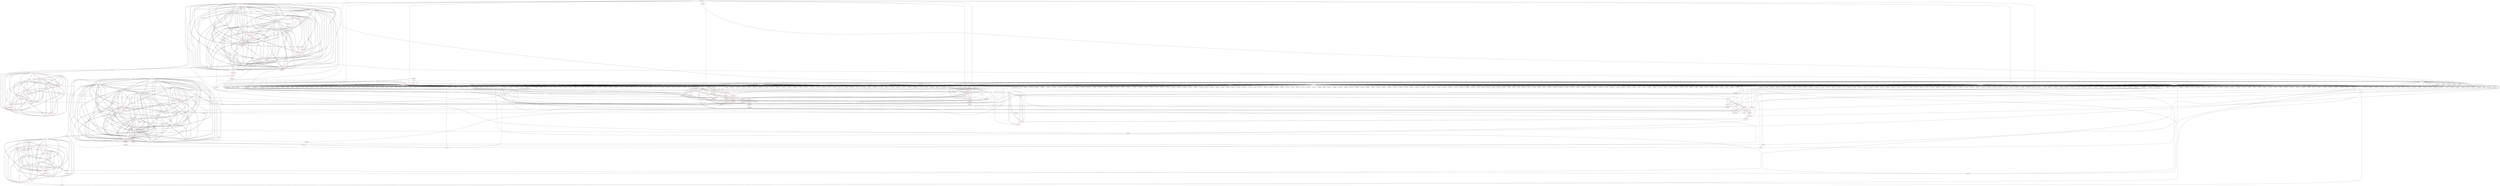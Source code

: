 graph {
	570 [label="(570) R35_T2" color=red]
	601 [label="(601) R35_T2_T"]
	610 [label="(610) R15_P1"]
	569 [label="(569) T22_T1"]
	571 [label="(571) R36_T2" color=red]
	246 [label="(246) J5"]
	12 [label="(12) U1"]
	576 [label="(576) T18_T2"]
	572 [label="(572) R37_T2" color=red]
	10 [label="(10) U2"]
	12 [label="(12) U1"]
	577 [label="(577) T19_T2"]
	573 [label="(573) R38_T2" color=red]
	300 [label="(300) F3"]
	578 [label="(578) T20_T2"]
	574 [label="(574) R39_T2" color=red]
	11 [label="(11) U3"]
	15 [label="(15) R28"]
	10 [label="(10) U2"]
	12 [label="(12) U1"]
	579 [label="(579) T21_T2"]
	575 [label="(575) R40_T2" color=red]
	577 [label="(577) T19_T2"]
	578 [label="(578) T20_T2"]
	579 [label="(579) T21_T2"]
	569 [label="(569) T22_T1"]
	576 [label="(576) T18_T2"]
	576 [label="(576) T18_T2" color=red]
	577 [label="(577) T19_T2"]
	578 [label="(578) T20_T2"]
	579 [label="(579) T21_T2"]
	569 [label="(569) T22_T1"]
	575 [label="(575) R40_T2"]
	571 [label="(571) R36_T2"]
	577 [label="(577) T19_T2" color=red]
	578 [label="(578) T20_T2"]
	579 [label="(579) T21_T2"]
	569 [label="(569) T22_T1"]
	576 [label="(576) T18_T2"]
	575 [label="(575) R40_T2"]
	572 [label="(572) R37_T2"]
	578 [label="(578) T20_T2" color=red]
	577 [label="(577) T19_T2"]
	579 [label="(579) T21_T2"]
	569 [label="(569) T22_T1"]
	576 [label="(576) T18_T2"]
	575 [label="(575) R40_T2"]
	573 [label="(573) R38_T2"]
	579 [label="(579) T21_T2" color=red]
	577 [label="(577) T19_T2"]
	578 [label="(578) T20_T2"]
	569 [label="(569) T22_T1"]
	576 [label="(576) T18_T2"]
	575 [label="(575) R40_T2"]
	574 [label="(574) R39_T2"]
	580 [label="(580) T10_T1" color=red]
	588 [label="(588) R23_T1"]
	589 [label="(589) R27_T1"]
	596 [label="(596) R31_T1"]
	581 [label="(581) T11_T1" color=red]
	593 [label="(593) R24_T1"]
	597 [label="(597) R32_T1"]
	590 [label="(590) R28_T1"]
	582 [label="(582) T12_T1" color=red]
	598 [label="(598) R33_T1"]
	591 [label="(591) R29_T1"]
	592 [label="(592) R25_T1"]
	583 [label="(583) T13_T1" color=red]
	595 [label="(595) R30_T1"]
	599 [label="(599) R34_T1"]
	594 [label="(594) R26_T1"]
	584 [label="(584) T14_T1" color=red]
	585 [label="(585) T15_T1"]
	586 [label="(586) T16_T1"]
	587 [label="(587) T17_T1"]
	601 [label="(601) R35_T2_T"]
	600 [label="(600) R35_T1"]
	596 [label="(596) R31_T1"]
	585 [label="(585) T15_T1" color=red]
	586 [label="(586) T16_T1"]
	584 [label="(584) T14_T1"]
	587 [label="(587) T17_T1"]
	601 [label="(601) R35_T2_T"]
	600 [label="(600) R35_T1"]
	597 [label="(597) R32_T1"]
	586 [label="(586) T16_T1" color=red]
	585 [label="(585) T15_T1"]
	584 [label="(584) T14_T1"]
	587 [label="(587) T17_T1"]
	601 [label="(601) R35_T2_T"]
	600 [label="(600) R35_T1"]
	598 [label="(598) R33_T1"]
	587 [label="(587) T17_T1" color=red]
	585 [label="(585) T15_T1"]
	586 [label="(586) T16_T1"]
	584 [label="(584) T14_T1"]
	601 [label="(601) R35_T2_T"]
	600 [label="(600) R35_T1"]
	599 [label="(599) R34_T1"]
	588 [label="(588) R23_T1" color=red]
	328 [label="(328) U27"]
	335 [label="(335) DS16"]
	580 [label="(580) T10_T1"]
	589 [label="(589) R27_T1" color=red]
	580 [label="(580) T10_T1"]
	596 [label="(596) R31_T1"]
	590 [label="(590) R28_T1" color=red]
	597 [label="(597) R32_T1"]
	581 [label="(581) T11_T1"]
	591 [label="(591) R29_T1" color=red]
	598 [label="(598) R33_T1"]
	582 [label="(582) T12_T1"]
	592 [label="(592) R25_T1" color=red]
	488 [label="(488) U41"]
	12 [label="(12) U1"]
	582 [label="(582) T12_T1"]
	593 [label="(593) R24_T1" color=red]
	246 [label="(246) J5"]
	12 [label="(12) U1"]
	581 [label="(581) T11_T1"]
	594 [label="(594) R26_T1" color=red]
	16 [label="(16) R3"]
	11 [label="(11) U3"]
	12 [label="(12) U1"]
	10 [label="(10) U2"]
	583 [label="(583) T13_T1"]
	595 [label="(595) R30_T1" color=red]
	599 [label="(599) R34_T1"]
	583 [label="(583) T13_T1"]
	596 [label="(596) R31_T1" color=red]
	589 [label="(589) R27_T1"]
	580 [label="(580) T10_T1"]
	584 [label="(584) T14_T1"]
	597 [label="(597) R32_T1" color=red]
	585 [label="(585) T15_T1"]
	581 [label="(581) T11_T1"]
	590 [label="(590) R28_T1"]
	598 [label="(598) R33_T1" color=red]
	586 [label="(586) T16_T1"]
	582 [label="(582) T12_T1"]
	591 [label="(591) R29_T1"]
	599 [label="(599) R34_T1" color=red]
	587 [label="(587) T17_T1"]
	595 [label="(595) R30_T1"]
	583 [label="(583) T13_T1"]
	600 [label="(600) R35_T1" color=red]
	585 [label="(585) T15_T1"]
	586 [label="(586) T16_T1"]
	584 [label="(584) T14_T1"]
	587 [label="(587) T17_T1"]
	601 [label="(601) R35_T2_T"]
	601 [label="(601) R35_T2_T" color=red]
	585 [label="(585) T15_T1"]
	586 [label="(586) T16_T1"]
	584 [label="(584) T14_T1"]
	587 [label="(587) T17_T1"]
	600 [label="(600) R35_T1"]
	570 [label="(570) R35_T2"]
	602 [label="(602) T3_P1" color=red]
	606 [label="(606) R14_P1"]
	607 [label="(607) T6_P1"]
	605 [label="(605) R13_P1"]
	604 [label="(604) R12_P1"]
	603 [label="(603) T2_P1"]
	603 [label="(603) T2_P1" color=red]
	605 [label="(605) R13_P1"]
	602 [label="(602) T3_P1"]
	604 [label="(604) R12_P1"]
	609 [label="(609) T5_P1"]
	610 [label="(610) R15_P1"]
	604 [label="(604) R12_P1" color=red]
	605 [label="(605) R13_P1"]
	602 [label="(602) T3_P1"]
	603 [label="(603) T2_P1"]
	605 [label="(605) R13_P1" color=red]
	619 [label="(619) T4_P1"]
	602 [label="(602) T3_P1"]
	604 [label="(604) R12_P1"]
	603 [label="(603) T2_P1"]
	606 [label="(606) R14_P1" color=red]
	496 [label="(496) R133"]
	512 [label="(512) D7"]
	602 [label="(602) T3_P1"]
	607 [label="(607) T6_P1"]
	607 [label="(607) T6_P1" color=red]
	606 [label="(606) R14_P1"]
	602 [label="(602) T3_P1"]
	616 [label="(616) R22_P1"]
	608 [label="(608) R17_P1"]
	608 [label="(608) R17_P1" color=red]
	616 [label="(616) R22_P1"]
	607 [label="(607) T6_P1"]
	609 [label="(609) T5_P1" color=red]
	603 [label="(603) T2_P1"]
	610 [label="(610) R15_P1"]
	611 [label="(611) R16_P1"]
	612 [label="(612) R20_P1"]
	610 [label="(610) R15_P1" color=red]
	569 [label="(569) T22_T1"]
	570 [label="(570) R35_T2"]
	603 [label="(603) T2_P1"]
	609 [label="(609) T5_P1"]
	611 [label="(611) R16_P1" color=red]
	609 [label="(609) T5_P1"]
	612 [label="(612) R20_P1"]
	612 [label="(612) R20_P1" color=red]
	613 [label="(613) T8_P1"]
	611 [label="(611) R16_P1"]
	609 [label="(609) T5_P1"]
	613 [label="(613) T8_P1" color=red]
	614 [label="(614) T9_P1"]
	615 [label="(615) R21_P1"]
	617 [label="(617) R19_P1"]
	612 [label="(612) R20_P1"]
	614 [label="(614) T9_P1" color=red]
	616 [label="(616) R22_P1"]
	615 [label="(615) R21_P1"]
	613 [label="(613) T8_P1"]
	617 [label="(617) R19_P1"]
	615 [label="(615) R21_P1" color=red]
	614 [label="(614) T9_P1"]
	613 [label="(613) T8_P1"]
	617 [label="(617) R19_P1"]
	616 [label="(616) R22_P1" color=red]
	614 [label="(614) T9_P1"]
	607 [label="(607) T6_P1"]
	608 [label="(608) R17_P1"]
	617 [label="(617) R19_P1" color=red]
	614 [label="(614) T9_P1"]
	615 [label="(615) R21_P1"]
	613 [label="(613) T8_P1"]
	618 [label="(618) T7_P1"]
	618 [label="(618) T7_P1" color=red]
	620 [label="(620) R1"]
	619 [label="(619) T4_P1"]
	488 [label="(488) U41"]
	617 [label="(617) R19_P1"]
	619 [label="(619) T4_P1" color=red]
	605 [label="(605) R13_P1"]
	620 [label="(620) R1"]
	618 [label="(618) T7_P1"]
	488 [label="(488) U41"]
	620 [label="(620) R1" color=red]
	619 [label="(619) T4_P1"]
	618 [label="(618) T7_P1"]
	488 [label="(488) U41"]
	621 [label="(621) T22_T1_2" color=red]
	635 [label="(635) T13_T1_2"]
	628 [label="(628) T18_T2_2"]
	629 [label="(629) T19_T2_2"]
	634 [label="(634) T12_T1_2"]
	637 [label="(637) T15_T1_2"]
	636 [label="(636) T14_T1_2"]
	630 [label="(630) T20_T2_2"]
	631 [label="(631) T21_T2_2"]
	633 [label="(633) T11_T1_2"]
	632 [label="(632) T10_T1_2"]
	638 [label="(638) T16_T1_2"]
	639 [label="(639) T17_T1_2"]
	627 [label="(627) R40_T2_2"]
	662 [label="(662) R15_P1_2"]
	622 [label="(622) R35_T2_2"]
	622 [label="(622) R35_T2_2" color=red]
	637 [label="(637) T15_T1_2"]
	638 [label="(638) T16_T1_2"]
	636 [label="(636) T14_T1_2"]
	639 [label="(639) T17_T1_2"]
	652 [label="(652) R35_T1_2"]
	662 [label="(662) R15_P1_2"]
	621 [label="(621) T22_T1_2"]
	623 [label="(623) R36_T2_2" color=red]
	246 [label="(246) J5"]
	12 [label="(12) U1"]
	628 [label="(628) T18_T2_2"]
	624 [label="(624) R37_T2_2" color=red]
	290 [label="(290) D5"]
	8 [label="(8) TP4"]
	241 [label="(241) U17"]
	12 [label="(12) U1"]
	346 [label="(346) R117"]
	110 [label="(110) U10"]
	286 [label="(286) J10"]
	108 [label="(108) U9"]
	217 [label="(217) U12"]
	219 [label="(219) J4"]
	629 [label="(629) T19_T2_2"]
	625 [label="(625) R38_T2_2" color=red]
	298 [label="(298) F1"]
	677 [label="(677) R38_T2_3"]
	630 [label="(630) T20_T2_2"]
	626 [label="(626) R39_T2_2" color=red]
	263 [label="(263) SW1"]
	631 [label="(631) T21_T2_2"]
	627 [label="(627) R40_T2_2" color=red]
	629 [label="(629) T19_T2_2"]
	630 [label="(630) T20_T2_2"]
	631 [label="(631) T21_T2_2"]
	621 [label="(621) T22_T1_2"]
	628 [label="(628) T18_T2_2"]
	643 [label="(643) R29_T1_2"]
	642 [label="(642) R28_T1_2"]
	647 [label="(647) R30_T1_2"]
	641 [label="(641) R27_T1_2"]
	652 [label="(652) R35_T1_2"]
	628 [label="(628) T18_T2_2" color=red]
	635 [label="(635) T13_T1_2"]
	629 [label="(629) T19_T2_2"]
	634 [label="(634) T12_T1_2"]
	637 [label="(637) T15_T1_2"]
	636 [label="(636) T14_T1_2"]
	630 [label="(630) T20_T2_2"]
	631 [label="(631) T21_T2_2"]
	633 [label="(633) T11_T1_2"]
	632 [label="(632) T10_T1_2"]
	621 [label="(621) T22_T1_2"]
	638 [label="(638) T16_T1_2"]
	639 [label="(639) T17_T1_2"]
	627 [label="(627) R40_T2_2"]
	623 [label="(623) R36_T2_2"]
	629 [label="(629) T19_T2_2" color=red]
	635 [label="(635) T13_T1_2"]
	628 [label="(628) T18_T2_2"]
	634 [label="(634) T12_T1_2"]
	637 [label="(637) T15_T1_2"]
	636 [label="(636) T14_T1_2"]
	630 [label="(630) T20_T2_2"]
	631 [label="(631) T21_T2_2"]
	633 [label="(633) T11_T1_2"]
	632 [label="(632) T10_T1_2"]
	621 [label="(621) T22_T1_2"]
	638 [label="(638) T16_T1_2"]
	639 [label="(639) T17_T1_2"]
	627 [label="(627) R40_T2_2"]
	624 [label="(624) R37_T2_2"]
	630 [label="(630) T20_T2_2" color=red]
	635 [label="(635) T13_T1_2"]
	628 [label="(628) T18_T2_2"]
	629 [label="(629) T19_T2_2"]
	634 [label="(634) T12_T1_2"]
	637 [label="(637) T15_T1_2"]
	636 [label="(636) T14_T1_2"]
	631 [label="(631) T21_T2_2"]
	633 [label="(633) T11_T1_2"]
	632 [label="(632) T10_T1_2"]
	621 [label="(621) T22_T1_2"]
	638 [label="(638) T16_T1_2"]
	639 [label="(639) T17_T1_2"]
	627 [label="(627) R40_T2_2"]
	625 [label="(625) R38_T2_2"]
	631 [label="(631) T21_T2_2" color=red]
	635 [label="(635) T13_T1_2"]
	628 [label="(628) T18_T2_2"]
	629 [label="(629) T19_T2_2"]
	634 [label="(634) T12_T1_2"]
	637 [label="(637) T15_T1_2"]
	636 [label="(636) T14_T1_2"]
	630 [label="(630) T20_T2_2"]
	633 [label="(633) T11_T1_2"]
	632 [label="(632) T10_T1_2"]
	621 [label="(621) T22_T1_2"]
	638 [label="(638) T16_T1_2"]
	639 [label="(639) T17_T1_2"]
	627 [label="(627) R40_T2_2"]
	626 [label="(626) R39_T2_2"]
	632 [label="(632) T10_T1_2" color=red]
	635 [label="(635) T13_T1_2"]
	628 [label="(628) T18_T2_2"]
	629 [label="(629) T19_T2_2"]
	634 [label="(634) T12_T1_2"]
	637 [label="(637) T15_T1_2"]
	636 [label="(636) T14_T1_2"]
	630 [label="(630) T20_T2_2"]
	631 [label="(631) T21_T2_2"]
	633 [label="(633) T11_T1_2"]
	621 [label="(621) T22_T1_2"]
	638 [label="(638) T16_T1_2"]
	639 [label="(639) T17_T1_2"]
	640 [label="(640) R23_T1_2"]
	641 [label="(641) R27_T1_2"]
	648 [label="(648) R31_T1_2"]
	633 [label="(633) T11_T1_2" color=red]
	635 [label="(635) T13_T1_2"]
	628 [label="(628) T18_T2_2"]
	629 [label="(629) T19_T2_2"]
	634 [label="(634) T12_T1_2"]
	637 [label="(637) T15_T1_2"]
	636 [label="(636) T14_T1_2"]
	630 [label="(630) T20_T2_2"]
	631 [label="(631) T21_T2_2"]
	632 [label="(632) T10_T1_2"]
	621 [label="(621) T22_T1_2"]
	638 [label="(638) T16_T1_2"]
	639 [label="(639) T17_T1_2"]
	645 [label="(645) R24_T1_2"]
	649 [label="(649) R32_T1_2"]
	653 [label="(653) R28_T1_T_2"]
	634 [label="(634) T12_T1_2" color=red]
	635 [label="(635) T13_T1_2"]
	628 [label="(628) T18_T2_2"]
	629 [label="(629) T19_T2_2"]
	637 [label="(637) T15_T1_2"]
	636 [label="(636) T14_T1_2"]
	630 [label="(630) T20_T2_2"]
	631 [label="(631) T21_T2_2"]
	633 [label="(633) T11_T1_2"]
	632 [label="(632) T10_T1_2"]
	621 [label="(621) T22_T1_2"]
	638 [label="(638) T16_T1_2"]
	639 [label="(639) T17_T1_2"]
	650 [label="(650) R33_T1_2"]
	643 [label="(643) R29_T1_2"]
	644 [label="(644) R25_T1_2"]
	635 [label="(635) T13_T1_2" color=red]
	628 [label="(628) T18_T2_2"]
	629 [label="(629) T19_T2_2"]
	634 [label="(634) T12_T1_2"]
	637 [label="(637) T15_T1_2"]
	636 [label="(636) T14_T1_2"]
	630 [label="(630) T20_T2_2"]
	631 [label="(631) T21_T2_2"]
	633 [label="(633) T11_T1_2"]
	632 [label="(632) T10_T1_2"]
	621 [label="(621) T22_T1_2"]
	638 [label="(638) T16_T1_2"]
	639 [label="(639) T17_T1_2"]
	647 [label="(647) R30_T1_2"]
	651 [label="(651) R34_T1_2"]
	646 [label="(646) R26_T1_2"]
	636 [label="(636) T14_T1_2" color=red]
	635 [label="(635) T13_T1_2"]
	628 [label="(628) T18_T2_2"]
	629 [label="(629) T19_T2_2"]
	634 [label="(634) T12_T1_2"]
	637 [label="(637) T15_T1_2"]
	630 [label="(630) T20_T2_2"]
	631 [label="(631) T21_T2_2"]
	633 [label="(633) T11_T1_2"]
	632 [label="(632) T10_T1_2"]
	621 [label="(621) T22_T1_2"]
	638 [label="(638) T16_T1_2"]
	639 [label="(639) T17_T1_2"]
	622 [label="(622) R35_T2_2"]
	652 [label="(652) R35_T1_2"]
	648 [label="(648) R31_T1_2"]
	637 [label="(637) T15_T1_2" color=red]
	635 [label="(635) T13_T1_2"]
	628 [label="(628) T18_T2_2"]
	629 [label="(629) T19_T2_2"]
	634 [label="(634) T12_T1_2"]
	636 [label="(636) T14_T1_2"]
	630 [label="(630) T20_T2_2"]
	631 [label="(631) T21_T2_2"]
	633 [label="(633) T11_T1_2"]
	632 [label="(632) T10_T1_2"]
	621 [label="(621) T22_T1_2"]
	638 [label="(638) T16_T1_2"]
	639 [label="(639) T17_T1_2"]
	622 [label="(622) R35_T2_2"]
	652 [label="(652) R35_T1_2"]
	649 [label="(649) R32_T1_2"]
	638 [label="(638) T16_T1_2" color=red]
	635 [label="(635) T13_T1_2"]
	628 [label="(628) T18_T2_2"]
	629 [label="(629) T19_T2_2"]
	634 [label="(634) T12_T1_2"]
	637 [label="(637) T15_T1_2"]
	636 [label="(636) T14_T1_2"]
	630 [label="(630) T20_T2_2"]
	631 [label="(631) T21_T2_2"]
	633 [label="(633) T11_T1_2"]
	632 [label="(632) T10_T1_2"]
	621 [label="(621) T22_T1_2"]
	639 [label="(639) T17_T1_2"]
	622 [label="(622) R35_T2_2"]
	652 [label="(652) R35_T1_2"]
	650 [label="(650) R33_T1_2"]
	639 [label="(639) T17_T1_2" color=red]
	635 [label="(635) T13_T1_2"]
	628 [label="(628) T18_T2_2"]
	629 [label="(629) T19_T2_2"]
	634 [label="(634) T12_T1_2"]
	637 [label="(637) T15_T1_2"]
	636 [label="(636) T14_T1_2"]
	630 [label="(630) T20_T2_2"]
	631 [label="(631) T21_T2_2"]
	633 [label="(633) T11_T1_2"]
	632 [label="(632) T10_T1_2"]
	621 [label="(621) T22_T1_2"]
	638 [label="(638) T16_T1_2"]
	622 [label="(622) R35_T2_2"]
	652 [label="(652) R35_T1_2"]
	651 [label="(651) R34_T1_2"]
	640 [label="(640) R23_T1_2" color=red]
	267 [label="(267) DS2"]
	268 [label="(268) R93"]
	632 [label="(632) T10_T1_2"]
	641 [label="(641) R27_T1_2" color=red]
	627 [label="(627) R40_T2_2"]
	643 [label="(643) R29_T1_2"]
	642 [label="(642) R28_T1_2"]
	647 [label="(647) R30_T1_2"]
	652 [label="(652) R35_T1_2"]
	632 [label="(632) T10_T1_2"]
	648 [label="(648) R31_T1_2"]
	642 [label="(642) R28_T1_2" color=red]
	627 [label="(627) R40_T2_2"]
	643 [label="(643) R29_T1_2"]
	647 [label="(647) R30_T1_2"]
	641 [label="(641) R27_T1_2"]
	652 [label="(652) R35_T1_2"]
	653 [label="(653) R28_T1_T_2"]
	643 [label="(643) R29_T1_2" color=red]
	627 [label="(627) R40_T2_2"]
	642 [label="(642) R28_T1_2"]
	647 [label="(647) R30_T1_2"]
	641 [label="(641) R27_T1_2"]
	652 [label="(652) R35_T1_2"]
	650 [label="(650) R33_T1_2"]
	634 [label="(634) T12_T1_2"]
	644 [label="(644) R25_T1_2" color=red]
	246 [label="(246) J5"]
	634 [label="(634) T12_T1_2"]
	645 [label="(645) R24_T1_2" color=red]
	279 [label="(279) U22"]
	286 [label="(286) J10"]
	633 [label="(633) T11_T1_2"]
	646 [label="(646) R26_T1_2" color=red]
	197 [label="(197) J2"]
	198 [label="(198) J3"]
	635 [label="(635) T13_T1_2"]
	647 [label="(647) R30_T1_2" color=red]
	627 [label="(627) R40_T2_2"]
	643 [label="(643) R29_T1_2"]
	642 [label="(642) R28_T1_2"]
	641 [label="(641) R27_T1_2"]
	652 [label="(652) R35_T1_2"]
	651 [label="(651) R34_T1_2"]
	635 [label="(635) T13_T1_2"]
	648 [label="(648) R31_T1_2" color=red]
	641 [label="(641) R27_T1_2"]
	632 [label="(632) T10_T1_2"]
	636 [label="(636) T14_T1_2"]
	649 [label="(649) R32_T1_2" color=red]
	637 [label="(637) T15_T1_2"]
	633 [label="(633) T11_T1_2"]
	653 [label="(653) R28_T1_T_2"]
	650 [label="(650) R33_T1_2" color=red]
	638 [label="(638) T16_T1_2"]
	634 [label="(634) T12_T1_2"]
	643 [label="(643) R29_T1_2"]
	651 [label="(651) R34_T1_2" color=red]
	639 [label="(639) T17_T1_2"]
	647 [label="(647) R30_T1_2"]
	635 [label="(635) T13_T1_2"]
	652 [label="(652) R35_T1_2" color=red]
	637 [label="(637) T15_T1_2"]
	638 [label="(638) T16_T1_2"]
	636 [label="(636) T14_T1_2"]
	639 [label="(639) T17_T1_2"]
	622 [label="(622) R35_T2_2"]
	627 [label="(627) R40_T2_2"]
	643 [label="(643) R29_T1_2"]
	642 [label="(642) R28_T1_2"]
	647 [label="(647) R30_T1_2"]
	641 [label="(641) R27_T1_2"]
	653 [label="(653) R28_T1_T_2" color=red]
	649 [label="(649) R32_T1_2"]
	633 [label="(633) T11_T1_2"]
	642 [label="(642) R28_T1_2"]
	654 [label="(654) T3_P1_2" color=red]
	671 [label="(671) T4_P1_2"]
	670 [label="(670) T7_P1_2"]
	661 [label="(661) T5_P1_2"]
	666 [label="(666) T9_P1_2"]
	665 [label="(665) T8_P1_2"]
	659 [label="(659) T6_P1_2"]
	655 [label="(655) T2_P1_2"]
	658 [label="(658) R14_P1_2"]
	657 [label="(657) R13_P1_2"]
	656 [label="(656) R12_P1_2"]
	655 [label="(655) T2_P1_2" color=red]
	654 [label="(654) T3_P1_2"]
	671 [label="(671) T4_P1_2"]
	670 [label="(670) T7_P1_2"]
	661 [label="(661) T5_P1_2"]
	666 [label="(666) T9_P1_2"]
	665 [label="(665) T8_P1_2"]
	659 [label="(659) T6_P1_2"]
	657 [label="(657) R13_P1_2"]
	656 [label="(656) R12_P1_2"]
	662 [label="(662) R15_P1_2"]
	656 [label="(656) R12_P1_2" color=red]
	667 [label="(667) R21_P1_2"]
	663 [label="(663) R16_P1_2"]
	660 [label="(660) R17_P1_2"]
	672 [label="(672) R1_2"]
	657 [label="(657) R13_P1_2"]
	654 [label="(654) T3_P1_2"]
	655 [label="(655) T2_P1_2"]
	657 [label="(657) R13_P1_2" color=red]
	671 [label="(671) T4_P1_2"]
	654 [label="(654) T3_P1_2"]
	656 [label="(656) R12_P1_2"]
	655 [label="(655) T2_P1_2"]
	658 [label="(658) R14_P1_2" color=red]
	12 [label="(12) U1"]
	654 [label="(654) T3_P1_2"]
	659 [label="(659) T6_P1_2"]
	659 [label="(659) T6_P1_2" color=red]
	654 [label="(654) T3_P1_2"]
	671 [label="(671) T4_P1_2"]
	670 [label="(670) T7_P1_2"]
	661 [label="(661) T5_P1_2"]
	666 [label="(666) T9_P1_2"]
	665 [label="(665) T8_P1_2"]
	655 [label="(655) T2_P1_2"]
	658 [label="(658) R14_P1_2"]
	668 [label="(668) R22_P1_2"]
	660 [label="(660) R17_P1_2"]
	660 [label="(660) R17_P1_2" color=red]
	667 [label="(667) R21_P1_2"]
	663 [label="(663) R16_P1_2"]
	656 [label="(656) R12_P1_2"]
	672 [label="(672) R1_2"]
	668 [label="(668) R22_P1_2"]
	659 [label="(659) T6_P1_2"]
	661 [label="(661) T5_P1_2" color=red]
	654 [label="(654) T3_P1_2"]
	671 [label="(671) T4_P1_2"]
	670 [label="(670) T7_P1_2"]
	666 [label="(666) T9_P1_2"]
	665 [label="(665) T8_P1_2"]
	659 [label="(659) T6_P1_2"]
	655 [label="(655) T2_P1_2"]
	662 [label="(662) R15_P1_2"]
	663 [label="(663) R16_P1_2"]
	664 [label="(664) R20_P1_2"]
	662 [label="(662) R15_P1_2" color=red]
	621 [label="(621) T22_T1_2"]
	622 [label="(622) R35_T2_2"]
	655 [label="(655) T2_P1_2"]
	661 [label="(661) T5_P1_2"]
	663 [label="(663) R16_P1_2" color=red]
	667 [label="(667) R21_P1_2"]
	656 [label="(656) R12_P1_2"]
	660 [label="(660) R17_P1_2"]
	672 [label="(672) R1_2"]
	661 [label="(661) T5_P1_2"]
	664 [label="(664) R20_P1_2"]
	664 [label="(664) R20_P1_2" color=red]
	665 [label="(665) T8_P1_2"]
	663 [label="(663) R16_P1_2"]
	661 [label="(661) T5_P1_2"]
	665 [label="(665) T8_P1_2" color=red]
	654 [label="(654) T3_P1_2"]
	671 [label="(671) T4_P1_2"]
	670 [label="(670) T7_P1_2"]
	661 [label="(661) T5_P1_2"]
	666 [label="(666) T9_P1_2"]
	659 [label="(659) T6_P1_2"]
	655 [label="(655) T2_P1_2"]
	667 [label="(667) R21_P1_2"]
	669 [label="(669) R19_P1_2"]
	664 [label="(664) R20_P1_2"]
	666 [label="(666) T9_P1_2" color=red]
	668 [label="(668) R22_P1_2"]
	654 [label="(654) T3_P1_2"]
	671 [label="(671) T4_P1_2"]
	670 [label="(670) T7_P1_2"]
	661 [label="(661) T5_P1_2"]
	665 [label="(665) T8_P1_2"]
	659 [label="(659) T6_P1_2"]
	655 [label="(655) T2_P1_2"]
	667 [label="(667) R21_P1_2"]
	669 [label="(669) R19_P1_2"]
	667 [label="(667) R21_P1_2" color=red]
	663 [label="(663) R16_P1_2"]
	656 [label="(656) R12_P1_2"]
	660 [label="(660) R17_P1_2"]
	672 [label="(672) R1_2"]
	666 [label="(666) T9_P1_2"]
	665 [label="(665) T8_P1_2"]
	669 [label="(669) R19_P1_2"]
	668 [label="(668) R22_P1_2" color=red]
	666 [label="(666) T9_P1_2"]
	659 [label="(659) T6_P1_2"]
	660 [label="(660) R17_P1_2"]
	669 [label="(669) R19_P1_2" color=red]
	666 [label="(666) T9_P1_2"]
	667 [label="(667) R21_P1_2"]
	665 [label="(665) T8_P1_2"]
	670 [label="(670) T7_P1_2"]
	670 [label="(670) T7_P1_2" color=red]
	654 [label="(654) T3_P1_2"]
	671 [label="(671) T4_P1_2"]
	661 [label="(661) T5_P1_2"]
	666 [label="(666) T9_P1_2"]
	665 [label="(665) T8_P1_2"]
	659 [label="(659) T6_P1_2"]
	655 [label="(655) T2_P1_2"]
	672 [label="(672) R1_2"]
	246 [label="(246) J5"]
	669 [label="(669) R19_P1_2"]
	671 [label="(671) T4_P1_2" color=red]
	654 [label="(654) T3_P1_2"]
	670 [label="(670) T7_P1_2"]
	661 [label="(661) T5_P1_2"]
	666 [label="(666) T9_P1_2"]
	665 [label="(665) T8_P1_2"]
	659 [label="(659) T6_P1_2"]
	655 [label="(655) T2_P1_2"]
	657 [label="(657) R13_P1_2"]
	672 [label="(672) R1_2"]
	246 [label="(246) J5"]
	672 [label="(672) R1_2" color=red]
	671 [label="(671) T4_P1_2"]
	670 [label="(670) T7_P1_2"]
	246 [label="(246) J5"]
	667 [label="(667) R21_P1_2"]
	663 [label="(663) R16_P1_2"]
	656 [label="(656) R12_P1_2"]
	660 [label="(660) R17_P1_2"]
	673 [label="(673) T22_T1_3" color=red]
	687 [label="(687) T13_T1_3"]
	680 [label="(680) T18_T2_3"]
	681 [label="(681) T19_T2_3"]
	686 [label="(686) T12_T1_3"]
	689 [label="(689) T15_T1_3"]
	688 [label="(688) T14_T1_3"]
	682 [label="(682) T20_T2_3"]
	683 [label="(683) T21_T2_3"]
	685 [label="(685) T11_T1_3"]
	684 [label="(684) T10_T1_3"]
	690 [label="(690) T16_T1_3"]
	691 [label="(691) T17_T1_3"]
	679 [label="(679) R40_T2_3"]
	714 [label="(714) R15_P1_3"]
	674 [label="(674) R35_T2_3"]
	674 [label="(674) R35_T2_3" color=red]
	689 [label="(689) T15_T1_3"]
	690 [label="(690) T16_T1_3"]
	688 [label="(688) T14_T1_3"]
	691 [label="(691) T17_T1_3"]
	704 [label="(704) R35_T1_3"]
	714 [label="(714) R15_P1_3"]
	673 [label="(673) T22_T1_3"]
	675 [label="(675) R36_T2_3" color=red]
	12 [label="(12) U1"]
	680 [label="(680) T18_T2_3"]
	676 [label="(676) R37_T2_3" color=red]
	485 [label="(485) J17"]
	484 [label="(484) U45"]
	681 [label="(681) T19_T2_3"]
	677 [label="(677) R38_T2_3" color=red]
	298 [label="(298) F1"]
	625 [label="(625) R38_T2_2"]
	682 [label="(682) T20_T2_3"]
	678 [label="(678) R39_T2_3" color=red]
	209 [label="(209) U11"]
	206 [label="(206) C107"]
	683 [label="(683) T21_T2_3"]
	679 [label="(679) R40_T2_3" color=red]
	681 [label="(681) T19_T2_3"]
	682 [label="(682) T20_T2_3"]
	683 [label="(683) T21_T2_3"]
	673 [label="(673) T22_T1_3"]
	680 [label="(680) T18_T2_3"]
	695 [label="(695) R29_T1_3"]
	694 [label="(694) R28_T1_3"]
	699 [label="(699) R30_T1_3"]
	693 [label="(693) R27_T1_3"]
	704 [label="(704) R35_T1_3"]
	680 [label="(680) T18_T2_3" color=red]
	687 [label="(687) T13_T1_3"]
	681 [label="(681) T19_T2_3"]
	686 [label="(686) T12_T1_3"]
	689 [label="(689) T15_T1_3"]
	688 [label="(688) T14_T1_3"]
	682 [label="(682) T20_T2_3"]
	683 [label="(683) T21_T2_3"]
	685 [label="(685) T11_T1_3"]
	684 [label="(684) T10_T1_3"]
	673 [label="(673) T22_T1_3"]
	690 [label="(690) T16_T1_3"]
	691 [label="(691) T17_T1_3"]
	679 [label="(679) R40_T2_3"]
	675 [label="(675) R36_T2_3"]
	681 [label="(681) T19_T2_3" color=red]
	687 [label="(687) T13_T1_3"]
	680 [label="(680) T18_T2_3"]
	686 [label="(686) T12_T1_3"]
	689 [label="(689) T15_T1_3"]
	688 [label="(688) T14_T1_3"]
	682 [label="(682) T20_T2_3"]
	683 [label="(683) T21_T2_3"]
	685 [label="(685) T11_T1_3"]
	684 [label="(684) T10_T1_3"]
	673 [label="(673) T22_T1_3"]
	690 [label="(690) T16_T1_3"]
	691 [label="(691) T17_T1_3"]
	679 [label="(679) R40_T2_3"]
	676 [label="(676) R37_T2_3"]
	682 [label="(682) T20_T2_3" color=red]
	687 [label="(687) T13_T1_3"]
	680 [label="(680) T18_T2_3"]
	681 [label="(681) T19_T2_3"]
	686 [label="(686) T12_T1_3"]
	689 [label="(689) T15_T1_3"]
	688 [label="(688) T14_T1_3"]
	683 [label="(683) T21_T2_3"]
	685 [label="(685) T11_T1_3"]
	684 [label="(684) T10_T1_3"]
	673 [label="(673) T22_T1_3"]
	690 [label="(690) T16_T1_3"]
	691 [label="(691) T17_T1_3"]
	679 [label="(679) R40_T2_3"]
	677 [label="(677) R38_T2_3"]
	683 [label="(683) T21_T2_3" color=red]
	687 [label="(687) T13_T1_3"]
	680 [label="(680) T18_T2_3"]
	681 [label="(681) T19_T2_3"]
	686 [label="(686) T12_T1_3"]
	689 [label="(689) T15_T1_3"]
	688 [label="(688) T14_T1_3"]
	682 [label="(682) T20_T2_3"]
	685 [label="(685) T11_T1_3"]
	684 [label="(684) T10_T1_3"]
	673 [label="(673) T22_T1_3"]
	690 [label="(690) T16_T1_3"]
	691 [label="(691) T17_T1_3"]
	679 [label="(679) R40_T2_3"]
	678 [label="(678) R39_T2_3"]
	684 [label="(684) T10_T1_3" color=red]
	687 [label="(687) T13_T1_3"]
	680 [label="(680) T18_T2_3"]
	681 [label="(681) T19_T2_3"]
	686 [label="(686) T12_T1_3"]
	689 [label="(689) T15_T1_3"]
	688 [label="(688) T14_T1_3"]
	682 [label="(682) T20_T2_3"]
	683 [label="(683) T21_T2_3"]
	685 [label="(685) T11_T1_3"]
	673 [label="(673) T22_T1_3"]
	690 [label="(690) T16_T1_3"]
	691 [label="(691) T17_T1_3"]
	692 [label="(692) R23_T1_3"]
	693 [label="(693) R27_T1_3"]
	700 [label="(700) R31_T1_3"]
	685 [label="(685) T11_T1_3" color=red]
	687 [label="(687) T13_T1_3"]
	680 [label="(680) T18_T2_3"]
	681 [label="(681) T19_T2_3"]
	686 [label="(686) T12_T1_3"]
	689 [label="(689) T15_T1_3"]
	688 [label="(688) T14_T1_3"]
	682 [label="(682) T20_T2_3"]
	683 [label="(683) T21_T2_3"]
	684 [label="(684) T10_T1_3"]
	673 [label="(673) T22_T1_3"]
	690 [label="(690) T16_T1_3"]
	691 [label="(691) T17_T1_3"]
	697 [label="(697) R24_T1_3"]
	701 [label="(701) R32_T1_3"]
	694 [label="(694) R28_T1_3"]
	686 [label="(686) T12_T1_3" color=red]
	687 [label="(687) T13_T1_3"]
	680 [label="(680) T18_T2_3"]
	681 [label="(681) T19_T2_3"]
	689 [label="(689) T15_T1_3"]
	688 [label="(688) T14_T1_3"]
	682 [label="(682) T20_T2_3"]
	683 [label="(683) T21_T2_3"]
	685 [label="(685) T11_T1_3"]
	684 [label="(684) T10_T1_3"]
	673 [label="(673) T22_T1_3"]
	690 [label="(690) T16_T1_3"]
	691 [label="(691) T17_T1_3"]
	702 [label="(702) R33_T1_3"]
	695 [label="(695) R29_T1_3"]
	696 [label="(696) R25_T1_3"]
	687 [label="(687) T13_T1_3" color=red]
	680 [label="(680) T18_T2_3"]
	681 [label="(681) T19_T2_3"]
	686 [label="(686) T12_T1_3"]
	689 [label="(689) T15_T1_3"]
	688 [label="(688) T14_T1_3"]
	682 [label="(682) T20_T2_3"]
	683 [label="(683) T21_T2_3"]
	685 [label="(685) T11_T1_3"]
	684 [label="(684) T10_T1_3"]
	673 [label="(673) T22_T1_3"]
	690 [label="(690) T16_T1_3"]
	691 [label="(691) T17_T1_3"]
	699 [label="(699) R30_T1_3"]
	703 [label="(703) R34_T1_3"]
	698 [label="(698) R26_T1_3"]
	688 [label="(688) T14_T1_3" color=red]
	687 [label="(687) T13_T1_3"]
	680 [label="(680) T18_T2_3"]
	681 [label="(681) T19_T2_3"]
	686 [label="(686) T12_T1_3"]
	689 [label="(689) T15_T1_3"]
	682 [label="(682) T20_T2_3"]
	683 [label="(683) T21_T2_3"]
	685 [label="(685) T11_T1_3"]
	684 [label="(684) T10_T1_3"]
	673 [label="(673) T22_T1_3"]
	690 [label="(690) T16_T1_3"]
	691 [label="(691) T17_T1_3"]
	674 [label="(674) R35_T2_3"]
	704 [label="(704) R35_T1_3"]
	700 [label="(700) R31_T1_3"]
	689 [label="(689) T15_T1_3" color=red]
	687 [label="(687) T13_T1_3"]
	680 [label="(680) T18_T2_3"]
	681 [label="(681) T19_T2_3"]
	686 [label="(686) T12_T1_3"]
	688 [label="(688) T14_T1_3"]
	682 [label="(682) T20_T2_3"]
	683 [label="(683) T21_T2_3"]
	685 [label="(685) T11_T1_3"]
	684 [label="(684) T10_T1_3"]
	673 [label="(673) T22_T1_3"]
	690 [label="(690) T16_T1_3"]
	691 [label="(691) T17_T1_3"]
	674 [label="(674) R35_T2_3"]
	704 [label="(704) R35_T1_3"]
	701 [label="(701) R32_T1_3"]
	690 [label="(690) T16_T1_3" color=red]
	687 [label="(687) T13_T1_3"]
	680 [label="(680) T18_T2_3"]
	681 [label="(681) T19_T2_3"]
	686 [label="(686) T12_T1_3"]
	689 [label="(689) T15_T1_3"]
	688 [label="(688) T14_T1_3"]
	682 [label="(682) T20_T2_3"]
	683 [label="(683) T21_T2_3"]
	685 [label="(685) T11_T1_3"]
	684 [label="(684) T10_T1_3"]
	673 [label="(673) T22_T1_3"]
	691 [label="(691) T17_T1_3"]
	674 [label="(674) R35_T2_3"]
	704 [label="(704) R35_T1_3"]
	702 [label="(702) R33_T1_3"]
	691 [label="(691) T17_T1_3" color=red]
	687 [label="(687) T13_T1_3"]
	680 [label="(680) T18_T2_3"]
	681 [label="(681) T19_T2_3"]
	686 [label="(686) T12_T1_3"]
	689 [label="(689) T15_T1_3"]
	688 [label="(688) T14_T1_3"]
	682 [label="(682) T20_T2_3"]
	683 [label="(683) T21_T2_3"]
	685 [label="(685) T11_T1_3"]
	684 [label="(684) T10_T1_3"]
	673 [label="(673) T22_T1_3"]
	690 [label="(690) T16_T1_3"]
	674 [label="(674) R35_T2_3"]
	704 [label="(704) R35_T1_3"]
	705 [label="(705) R34_T1_T_3"]
	692 [label="(692) R23_T1_3" color=red]
	484 [label="(484) U45"]
	531 [label="(531) FB10"]
	536 [label="(536) C250"]
	537 [label="(537) C251"]
	684 [label="(684) T10_T1_3"]
	693 [label="(693) R27_T1_3" color=red]
	679 [label="(679) R40_T2_3"]
	695 [label="(695) R29_T1_3"]
	694 [label="(694) R28_T1_3"]
	699 [label="(699) R30_T1_3"]
	704 [label="(704) R35_T1_3"]
	684 [label="(684) T10_T1_3"]
	700 [label="(700) R31_T1_3"]
	694 [label="(694) R28_T1_3" color=red]
	679 [label="(679) R40_T2_3"]
	695 [label="(695) R29_T1_3"]
	699 [label="(699) R30_T1_3"]
	693 [label="(693) R27_T1_3"]
	704 [label="(704) R35_T1_3"]
	701 [label="(701) R32_T1_3"]
	685 [label="(685) T11_T1_3"]
	695 [label="(695) R29_T1_3" color=red]
	679 [label="(679) R40_T2_3"]
	694 [label="(694) R28_T1_3"]
	699 [label="(699) R30_T1_3"]
	693 [label="(693) R27_T1_3"]
	704 [label="(704) R35_T1_3"]
	702 [label="(702) R33_T1_3"]
	686 [label="(686) T12_T1_3"]
	696 [label="(696) R25_T1_3" color=red]
	150 [label="(150) C100"]
	146 [label="(146) R55"]
	686 [label="(686) T12_T1_3"]
	697 [label="(697) R24_T1_3" color=red]
	198 [label="(198) J3"]
	685 [label="(685) T11_T1_3"]
	698 [label="(698) R26_T1_3" color=red]
	281 [label="(281) U21"]
	687 [label="(687) T13_T1_3"]
	699 [label="(699) R30_T1_3" color=red]
	679 [label="(679) R40_T2_3"]
	695 [label="(695) R29_T1_3"]
	694 [label="(694) R28_T1_3"]
	693 [label="(693) R27_T1_3"]
	704 [label="(704) R35_T1_3"]
	703 [label="(703) R34_T1_3"]
	687 [label="(687) T13_T1_3"]
	700 [label="(700) R31_T1_3" color=red]
	693 [label="(693) R27_T1_3"]
	684 [label="(684) T10_T1_3"]
	688 [label="(688) T14_T1_3"]
	701 [label="(701) R32_T1_3" color=red]
	689 [label="(689) T15_T1_3"]
	685 [label="(685) T11_T1_3"]
	694 [label="(694) R28_T1_3"]
	702 [label="(702) R33_T1_3" color=red]
	690 [label="(690) T16_T1_3"]
	686 [label="(686) T12_T1_3"]
	695 [label="(695) R29_T1_3"]
	703 [label="(703) R34_T1_3" color=red]
	699 [label="(699) R30_T1_3"]
	687 [label="(687) T13_T1_3"]
	705 [label="(705) R34_T1_T_3"]
	704 [label="(704) R35_T1_3" color=red]
	689 [label="(689) T15_T1_3"]
	690 [label="(690) T16_T1_3"]
	688 [label="(688) T14_T1_3"]
	691 [label="(691) T17_T1_3"]
	674 [label="(674) R35_T2_3"]
	679 [label="(679) R40_T2_3"]
	695 [label="(695) R29_T1_3"]
	694 [label="(694) R28_T1_3"]
	699 [label="(699) R30_T1_3"]
	693 [label="(693) R27_T1_3"]
	705 [label="(705) R34_T1_T_3" color=red]
	691 [label="(691) T17_T1_3"]
	703 [label="(703) R34_T1_3"]
	706 [label="(706) T3_P1_3" color=red]
	723 [label="(723) T4_P1_3"]
	722 [label="(722) T7_P1_3"]
	713 [label="(713) T5_P1_3"]
	718 [label="(718) T9_P1_3"]
	717 [label="(717) T8_P1_3"]
	711 [label="(711) T6_P1_3"]
	707 [label="(707) T2_P1_3"]
	710 [label="(710) R14_P1_3"]
	709 [label="(709) R13_P1_3"]
	708 [label="(708) R12_P1_3"]
	707 [label="(707) T2_P1_3" color=red]
	706 [label="(706) T3_P1_3"]
	723 [label="(723) T4_P1_3"]
	722 [label="(722) T7_P1_3"]
	713 [label="(713) T5_P1_3"]
	718 [label="(718) T9_P1_3"]
	717 [label="(717) T8_P1_3"]
	711 [label="(711) T6_P1_3"]
	709 [label="(709) R13_P1_3"]
	708 [label="(708) R12_P1_3"]
	714 [label="(714) R15_P1_3"]
	708 [label="(708) R12_P1_3" color=red]
	719 [label="(719) R21_P1_3"]
	715 [label="(715) R16_P1_3"]
	712 [label="(712) R17_P1_3"]
	724 [label="(724) R1_3"]
	709 [label="(709) R13_P1_3"]
	706 [label="(706) T3_P1_3"]
	707 [label="(707) T2_P1_3"]
	709 [label="(709) R13_P1_3" color=red]
	723 [label="(723) T4_P1_3"]
	706 [label="(706) T3_P1_3"]
	708 [label="(708) R12_P1_3"]
	707 [label="(707) T2_P1_3"]
	710 [label="(710) R14_P1_3" color=red]
	517 [label="(517) R149"]
	494 [label="(494) U46"]
	706 [label="(706) T3_P1_3"]
	711 [label="(711) T6_P1_3"]
	711 [label="(711) T6_P1_3" color=red]
	706 [label="(706) T3_P1_3"]
	723 [label="(723) T4_P1_3"]
	722 [label="(722) T7_P1_3"]
	713 [label="(713) T5_P1_3"]
	718 [label="(718) T9_P1_3"]
	717 [label="(717) T8_P1_3"]
	707 [label="(707) T2_P1_3"]
	710 [label="(710) R14_P1_3"]
	720 [label="(720) R22_P1_3"]
	712 [label="(712) R17_P1_3"]
	712 [label="(712) R17_P1_3" color=red]
	719 [label="(719) R21_P1_3"]
	715 [label="(715) R16_P1_3"]
	708 [label="(708) R12_P1_3"]
	724 [label="(724) R1_3"]
	720 [label="(720) R22_P1_3"]
	711 [label="(711) T6_P1_3"]
	713 [label="(713) T5_P1_3" color=red]
	706 [label="(706) T3_P1_3"]
	723 [label="(723) T4_P1_3"]
	722 [label="(722) T7_P1_3"]
	718 [label="(718) T9_P1_3"]
	717 [label="(717) T8_P1_3"]
	711 [label="(711) T6_P1_3"]
	707 [label="(707) T2_P1_3"]
	714 [label="(714) R15_P1_3"]
	715 [label="(715) R16_P1_3"]
	716 [label="(716) R20_P1_3"]
	714 [label="(714) R15_P1_3" color=red]
	673 [label="(673) T22_T1_3"]
	674 [label="(674) R35_T2_3"]
	707 [label="(707) T2_P1_3"]
	713 [label="(713) T5_P1_3"]
	715 [label="(715) R16_P1_3" color=red]
	719 [label="(719) R21_P1_3"]
	708 [label="(708) R12_P1_3"]
	712 [label="(712) R17_P1_3"]
	724 [label="(724) R1_3"]
	713 [label="(713) T5_P1_3"]
	716 [label="(716) R20_P1_3"]
	716 [label="(716) R20_P1_3" color=red]
	717 [label="(717) T8_P1_3"]
	715 [label="(715) R16_P1_3"]
	713 [label="(713) T5_P1_3"]
	717 [label="(717) T8_P1_3" color=red]
	706 [label="(706) T3_P1_3"]
	723 [label="(723) T4_P1_3"]
	722 [label="(722) T7_P1_3"]
	713 [label="(713) T5_P1_3"]
	718 [label="(718) T9_P1_3"]
	711 [label="(711) T6_P1_3"]
	707 [label="(707) T2_P1_3"]
	719 [label="(719) R21_P1_3"]
	721 [label="(721) R19_P1_3"]
	716 [label="(716) R20_P1_3"]
	718 [label="(718) T9_P1_3" color=red]
	720 [label="(720) R22_P1_3"]
	706 [label="(706) T3_P1_3"]
	723 [label="(723) T4_P1_3"]
	722 [label="(722) T7_P1_3"]
	713 [label="(713) T5_P1_3"]
	717 [label="(717) T8_P1_3"]
	711 [label="(711) T6_P1_3"]
	707 [label="(707) T2_P1_3"]
	719 [label="(719) R21_P1_3"]
	721 [label="(721) R19_P1_3"]
	719 [label="(719) R21_P1_3" color=red]
	715 [label="(715) R16_P1_3"]
	708 [label="(708) R12_P1_3"]
	712 [label="(712) R17_P1_3"]
	724 [label="(724) R1_3"]
	718 [label="(718) T9_P1_3"]
	717 [label="(717) T8_P1_3"]
	721 [label="(721) R19_P1_3"]
	720 [label="(720) R22_P1_3" color=red]
	718 [label="(718) T9_P1_3"]
	711 [label="(711) T6_P1_3"]
	712 [label="(712) R17_P1_3"]
	721 [label="(721) R19_P1_3" color=red]
	718 [label="(718) T9_P1_3"]
	719 [label="(719) R21_P1_3"]
	717 [label="(717) T8_P1_3"]
	722 [label="(722) T7_P1_3"]
	722 [label="(722) T7_P1_3" color=red]
	706 [label="(706) T3_P1_3"]
	723 [label="(723) T4_P1_3"]
	713 [label="(713) T5_P1_3"]
	718 [label="(718) T9_P1_3"]
	717 [label="(717) T8_P1_3"]
	711 [label="(711) T6_P1_3"]
	707 [label="(707) T2_P1_3"]
	724 [label="(724) R1_3"]
	493 [label="(493) J18"]
	721 [label="(721) R19_P1_3"]
	723 [label="(723) T4_P1_3" color=red]
	706 [label="(706) T3_P1_3"]
	722 [label="(722) T7_P1_3"]
	713 [label="(713) T5_P1_3"]
	718 [label="(718) T9_P1_3"]
	717 [label="(717) T8_P1_3"]
	711 [label="(711) T6_P1_3"]
	707 [label="(707) T2_P1_3"]
	709 [label="(709) R13_P1_3"]
	724 [label="(724) R1_3"]
	493 [label="(493) J18"]
	724 [label="(724) R1_3" color=red]
	723 [label="(723) T4_P1_3"]
	722 [label="(722) T7_P1_3"]
	493 [label="(493) J18"]
	719 [label="(719) R21_P1_3"]
	715 [label="(715) R16_P1_3"]
	708 [label="(708) R12_P1_3"]
	712 [label="(712) R17_P1_3"]
	725 [label="(725) +1.5V" color=red]
	432 [label="(432) C213"]
	433 [label="(433) C215"]
	435 [label="(435) C219"]
	434 [label="(434) C217"]
	410 [label="(410) C232"]
	409 [label="(409) C230"]
	453 [label="(453) C194"]
	452 [label="(452) C190"]
	12 [label="(12) U1"]
	389 [label="(389) C208"]
	44 [label="(44) C40"]
	45 [label="(45) C43"]
	46 [label="(46) C46"]
	47 [label="(47) C49"]
	43 [label="(43) C37"]
	48 [label="(48) C29"]
	408 [label="(408) C228"]
	407 [label="(407) C226"]
	406 [label="(406) C224"]
	405 [label="(405) C222"]
	49 [label="(49) C32"]
	412 [label="(412) C220"]
	411 [label="(411) C234"]
	10 [label="(10) U2"]
	64 [label="(64) C8"]
	11 [label="(11) U3"]
	13 [label="(13) R1"]
	111 [label="(111) U4"]
	68 [label="(68) C11"]
	108 [label="(108) U9"]
	195 [label="(195) J19"]
	101 [label="(101) C4"]
	102 [label="(102) C7"]
	103 [label="(103) C31"]
	104 [label="(104) C34"]
	88 [label="(88) C50"]
	89 [label="(89) C53"]
	90 [label="(90) C30"]
	91 [label="(91) C33"]
	92 [label="(92) C36"]
	93 [label="(93) C39"]
	71 [label="(71) C20"]
	72 [label="(72) C23"]
	78 [label="(78) C15"]
	94 [label="(94) C42"]
	74 [label="(74) C3"]
	75 [label="(75) C6"]
	76 [label="(76) C9"]
	77 [label="(77) C12"]
	73 [label="(73) C26"]
	98 [label="(98) C54"]
	174 [label="(174) C81"]
	59 [label="(59) C1"]
	60 [label="(60) C25"]
	95 [label="(95) C45"]
	96 [label="(96) C48"]
	97 [label="(97) C51"]
	164 [label="(164) L6"]
	58 [label="(58) C5"]
	159 [label="(159) R62"]
	79 [label="(79) C18"]
	80 [label="(80) C21"]
	81 [label="(81) C24"]
	82 [label="(82) C27"]
	83 [label="(83) C35"]
	57 [label="(57) C2"]
	53 [label="(53) C13"]
	85 [label="(85) C41"]
	52 [label="(52) C10"]
	84 [label="(84) C38"]
	70 [label="(70) C17"]
	69 [label="(69) C14"]
	54 [label="(54) C16"]
	55 [label="(55) C19"]
	56 [label="(56) C22"]
	87 [label="(87) C47"]
	86 [label="(86) C44"]
	50 [label="(50) C28"]
	51 [label="(51) C52"]
	726 [label="(726) +1.2V" color=red]
	538 [label="(538) C253"]
	173 [label="(173) C80"]
	552 [label="(552) C211"]
	12 [label="(12) U1"]
	484 [label="(484) U45"]
	533 [label="(533) FB12"]
	540 [label="(540) C255"]
	539 [label="(539) C254"]
	532 [label="(532) FB11"]
	343 [label="(343) R115"]
	163 [label="(163) L4"]
	157 [label="(157) R53"]
	467 [label="(467) C246"]
	468 [label="(468) C247"]
	466 [label="(466) C233"]
	471 [label="(471) C264"]
	470 [label="(470) C260"]
	469 [label="(469) C252"]
	464 [label="(464) C227"]
	450 [label="(450) C178"]
	465 [label="(465) C229"]
	727 [label="(727) +5V" color=red]
	240 [label="(240) C117"]
	234 [label="(234) U13"]
	109 [label="(109) U8"]
	110 [label="(110) U10"]
	182 [label="(182) U7"]
	237 [label="(237) C116"]
	108 [label="(108) U9"]
	504 [label="(504) DS11"]
	288 [label="(288) TH2"]
	503 [label="(503) U43"]
	297 [label="(297) TH1"]
	228 [label="(228) U14"]
	197 [label="(197) J2"]
	137 [label="(137) C86"]
	198 [label="(198) J3"]
	194 [label="(194) C77"]
	133 [label="(133) C66"]
	115 [label="(115) R33"]
	187 [label="(187) C93"]
	132 [label="(132) C65"]
	107 [label="(107) U5"]
	549 [label="(549) C241"]
	212 [label="(212) R66"]
	189 [label="(189) C276"]
	196 [label="(196) J1"]
	575 [label="(575) R40_T2"]
	591 [label="(591) R29_T1"]
	590 [label="(590) R28_T1"]
	595 [label="(595) R30_T1"]
	589 [label="(589) R27_T1"]
	600 [label="(600) R35_T1"]
	615 [label="(615) R21_P1"]
	611 [label="(611) R16_P1"]
	604 [label="(604) R12_P1"]
	608 [label="(608) R17_P1"]
	620 [label="(620) R1"]
	728 [label="(728) +3.3V" color=red]
	441 [label="(441) C186"]
	442 [label="(442) C188"]
	192 [label="(192) C68"]
	209 [label="(209) U11"]
	446 [label="(446) C206"]
	239 [label="(239) C114"]
	205 [label="(205) C111"]
	204 [label="(204) C110"]
	203 [label="(203) C109"]
	179 [label="(179) C69"]
	180 [label="(180) R31"]
	162 [label="(162) L5"]
	445 [label="(445) C205"]
	155 [label="(155) R60"]
	176 [label="(176) C83"]
	111 [label="(111) U4"]
	12 [label="(12) U1"]
	246 [label="(246) J5"]
	326 [label="(326) U26"]
	328 [label="(328) U27"]
	531 [label="(531) FB10"]
	382 [label="(382) C158"]
	383 [label="(383) C157"]
	384 [label="(384) C121"]
	385 [label="(385) C120"]
	378 [label="(378) C154"]
	267 [label="(267) DS2"]
	266 [label="(266) R92"]
	379 [label="(379) U32"]
	278 [label="(278) C130"]
	376 [label="(376) C152"]
	270 [label="(270) C129"]
	381 [label="(381) C150"]
	373 [label="(373) U34"]
	374 [label="(374) U33"]
	277 [label="(277) C128"]
	276 [label="(276) C119"]
	273 [label="(273) DS4"]
	524 [label="(524) U48"]
	280 [label="(280) U20"]
	507 [label="(507) C237"]
	515 [label="(515) C261"]
	279 [label="(279) U22"]
	281 [label="(281) U21"]
	264 [label="(264) U18"]
	283 [label="(283) C135"]
	517 [label="(517) R149"]
	287 [label="(287) TH3"]
	262 [label="(262) R80"]
	558 [label="(558) U49"]
	560 [label="(560) C266"]
	563 [label="(563) DS12"]
	292 [label="(292) C133"]
	561 [label="(561) DS13"]
	332 [label="(332) C147"]
	248 [label="(248) J6"]
	241 [label="(241) U17"]
	330 [label="(330) C149"]
	550 [label="(550) C209"]
	554 [label="(554) C212"]
	545 [label="(545) C263"]
	322 [label="(322) DS9"]
	318 [label="(318) DS8"]
	250 [label="(250) Q1"]
	547 [label="(547) C259"]
	310 [label="(310) DS7"]
	314 [label="(314) DS10"]
	519 [label="(519) U47"]
	488 [label="(488) U41"]
	494 [label="(494) U46"]
	485 [label="(485) J17"]
	285 [label="(285) C137"]
	493 [label="(493) J18"]
	350 [label="(350) R119"]
	344 [label="(344) U37"]
	357 [label="(357) J7"]
	353 [label="(353) JP4"]
	352 [label="(352) R121"]
	347 [label="(347) C159"]
	346 [label="(346) R117"]
	351 [label="(351) R120"]
	345 [label="(345) R118"]
	217 [label="(217) U12"]
	363 [label="(363) U35"]
	364 [label="(364) U36"]
	348 [label="(348) R130"]
	729 [label="(729) +1.0V" color=red]
	428 [label="(428) C191"]
	399 [label="(399) C162"]
	400 [label="(400) C166"]
	124 [label="(124) R44"]
	134 [label="(134) C78"]
	12 [label="(12) U1"]
	438 [label="(438) C123"]
	439 [label="(439) C125"]
	413 [label="(413) C181"]
	414 [label="(414) C185"]
	415 [label="(415) C189"]
	420 [label="(420) C201"]
	421 [label="(421) C164"]
	416 [label="(416) C193"]
	401 [label="(401) C170"]
	402 [label="(402) C174"]
	135 [label="(135) C79"]
	430 [label="(430) C198"]
	431 [label="(431) C202"]
	427 [label="(427) C187"]
	114 [label="(114) C76"]
	113 [label="(113) L1"]
	429 [label="(429) C195"]
	129 [label="(129) C74"]
	440 [label="(440) C182"]
	422 [label="(422) C168"]
	423 [label="(423) C172"]
	424 [label="(424) C176"]
	425 [label="(425) C179"]
	426 [label="(426) C183"]
	461 [label="(461) C175"]
	456 [label="(456) C127"]
	394 [label="(394) C167"]
	457 [label="(457) C155"]
	458 [label="(458) C160"]
	393 [label="(393) C163"]
	459 [label="(459) C171"]
	460 [label="(460) C173"]
	396 [label="(396) C165"]
	454 [label="(454) C124"]
	455 [label="(455) C126"]
	397 [label="(397) C161"]
	398 [label="(398) C177"]
	730 [label="(730) +1.8V" color=red]
	392 [label="(392) C203"]
	195 [label="(195) J19"]
	451 [label="(451) C184"]
	449 [label="(449) C169"]
	448 [label="(448) C156"]
	447 [label="(447) C207"]
	463 [label="(463) FB7"]
	391 [label="(391) C199"]
	484 [label="(484) U45"]
	508 [label="(508) C239"]
	544 [label="(544) C262"]
	546 [label="(546) C243"]
	486 [label="(486) R131"]
	524 [label="(524) U48"]
	488 [label="(488) U41"]
	496 [label="(496) R133"]
	510 [label="(510) U42"]
	516 [label="(516) C256"]
	12 [label="(12) U1"]
	509 [label="(509) C240"]
	498 [label="(498) C238"]
	279 [label="(279) U22"]
	499 [label="(499) R139"]
	551 [label="(551) C210"]
	291 [label="(291) C132"]
	494 [label="(494) U46"]
	535 [label="(535) C249"]
	521 [label="(521) RP1"]
	534 [label="(534) C248"]
	518 [label="(518) R140"]
	437 [label="(437) C236"]
	436 [label="(436) C235"]
	153 [label="(153) R51"]
	175 [label="(175) C82"]
	390 [label="(390) C231"]
	108 [label="(108) U9"]
	417 [label="(417) C192"]
	418 [label="(418) C196"]
	419 [label="(419) C200"]
	161 [label="(161) L3"]
	395 [label="(395) C180"]
	731 [label="(731) GND" color=red]
	403 [label="(403) C223"]
	402 [label="(402) C174"]
	401 [label="(401) C170"]
	421 [label="(421) C164"]
	419 [label="(419) C200"]
	420 [label="(420) C201"]
	413 [label="(413) C181"]
	414 [label="(414) C185"]
	418 [label="(418) C196"]
	216 [label="(216) R65"]
	415 [label="(415) C189"]
	416 [label="(416) C193"]
	417 [label="(417) C192"]
	424 [label="(424) C176"]
	422 [label="(422) C168"]
	440 [label="(440) C182"]
	211 [label="(211) C269"]
	441 [label="(441) C186"]
	442 [label="(442) C188"]
	443 [label="(443) C197"]
	444 [label="(444) C204"]
	439 [label="(439) C125"]
	423 [label="(423) C172"]
	438 [label="(438) C123"]
	425 [label="(425) C179"]
	426 [label="(426) C183"]
	427 [label="(427) C187"]
	198 [label="(198) J3"]
	428 [label="(428) C191"]
	429 [label="(429) C195"]
	430 [label="(430) C198"]
	431 [label="(431) C202"]
	410 [label="(410) C232"]
	404 [label="(404) C225"]
	411 [label="(411) C234"]
	406 [label="(406) C224"]
	407 [label="(407) C226"]
	408 [label="(408) C228"]
	409 [label="(409) C230"]
	405 [label="(405) C222"]
	434 [label="(434) C217"]
	435 [label="(435) C219"]
	436 [label="(436) C235"]
	437 [label="(437) C236"]
	209 [label="(209) U11"]
	390 [label="(390) C231"]
	215 [label="(215) C275"]
	214 [label="(214) C274"]
	213 [label="(213) C273"]
	412 [label="(412) C220"]
	454 [label="(454) C124"]
	446 [label="(446) C206"]
	447 [label="(447) C207"]
	448 [label="(448) C156"]
	449 [label="(449) C169"]
	450 [label="(450) C178"]
	451 [label="(451) C184"]
	452 [label="(452) C190"]
	204 [label="(204) C110"]
	453 [label="(453) C194"]
	203 [label="(203) C109"]
	462 [label="(462) C122"]
	455 [label="(455) C126"]
	456 [label="(456) C127"]
	197 [label="(197) J2"]
	472 [label="(472) C288"]
	457 [label="(457) C155"]
	458 [label="(458) C160"]
	459 [label="(459) C171"]
	460 [label="(460) C173"]
	461 [label="(461) C175"]
	205 [label="(205) C111"]
	464 [label="(464) C227"]
	465 [label="(465) C229"]
	466 [label="(466) C233"]
	471 [label="(471) C264"]
	467 [label="(467) C246"]
	468 [label="(468) C247"]
	469 [label="(469) C252"]
	470 [label="(470) C260"]
	399 [label="(399) C162"]
	445 [label="(445) C205"]
	433 [label="(433) C215"]
	400 [label="(400) C166"]
	478 [label="(478) C282"]
	475 [label="(475) C285"]
	476 [label="(476) C284"]
	477 [label="(477) C283"]
	479 [label="(479) C281"]
	480 [label="(480) C280"]
	481 [label="(481) C279"]
	482 [label="(482) C278"]
	483 [label="(483) C277"]
	432 [label="(432) C213"]
	473 [label="(473) C287"]
	474 [label="(474) C286"]
	12 [label="(12) U1"]
	175 [label="(175) C82"]
	109 [label="(109) U8"]
	110 [label="(110) U10"]
	184 [label="(184) R50"]
	176 [label="(176) C83"]
	108 [label="(108) U9"]
	107 [label="(107) U5"]
	111 [label="(111) U4"]
	173 [label="(173) C80"]
	389 [label="(389) C208"]
	169 [label="(169) C98"]
	171 [label="(171) C99"]
	172 [label="(172) C102"]
	210 [label="(210) C270"]
	386 [label="(386) C216"]
	387 [label="(387) C218"]
	388 [label="(388) C221"]
	181 [label="(181) C71"]
	182 [label="(182) U7"]
	165 [label="(165) R58"]
	179 [label="(179) C69"]
	151 [label="(151) C88"]
	152 [label="(152) C101"]
	154 [label="(154) R52"]
	174 [label="(174) C81"]
	156 [label="(156) R61"]
	158 [label="(158) R54"]
	160 [label="(160) R63"]
	149 [label="(149) C87"]
	150 [label="(150) C100"]
	332 [label="(332) C147"]
	313 [label="(313) C138"]
	248 [label="(248) J6"]
	331 [label="(331) C146"]
	321 [label="(321) C139"]
	244 [label="(244) J8"]
	317 [label="(317) C141"]
	308 [label="(308) U28"]
	249 [label="(249) JP3"]
	241 [label="(241) U17"]
	329 [label="(329) C148"]
	245 [label="(245) FB4"]
	330 [label="(330) C149"]
	326 [label="(326) U26"]
	325 [label="(325) C140"]
	328 [label="(328) U27"]
	246 [label="(246) J5"]
	247 [label="(247) X1"]
	306 [label="(306) U30"]
	307 [label="(307) U31"]
	302 [label="(302) U29"]
	303 [label="(303) U23"]
	291 [label="(291) C132"]
	292 [label="(292) C133"]
	295 [label="(295) R98"]
	281 [label="(281) U21"]
	294 [label="(294) Q2"]
	286 [label="(286) J10"]
	259 [label="(259) DS6"]
	258 [label="(258) DS5"]
	285 [label="(285) C137"]
	282 [label="(282) C134"]
	264 [label="(264) U18"]
	283 [label="(283) C135"]
	279 [label="(279) U22"]
	280 [label="(280) U20"]
	256 [label="(256) R88"]
	255 [label="(255) C131"]
	290 [label="(290) D5"]
	284 [label="(284) C136"]
	263 [label="(263) SW1"]
	289 [label="(289) D4"]
	366 [label="(366) FB5"]
	235 [label="(235) R75"]
	360 [label="(360) R125"]
	237 [label="(237) C116"]
	238 [label="(238) C118"]
	239 [label="(239) C114"]
	240 [label="(240) C117"]
	234 [label="(234) U13"]
	219 [label="(219) J4"]
	362 [label="(362) FB6"]
	363 [label="(363) U35"]
	364 [label="(364) U36"]
	217 [label="(217) U12"]
	236 [label="(236) C115"]
	218 [label="(218) BT1"]
	379 [label="(379) U32"]
	278 [label="(278) C130"]
	277 [label="(277) C128"]
	276 [label="(276) C119"]
	383 [label="(383) C157"]
	270 [label="(270) C129"]
	381 [label="(381) C150"]
	382 [label="(382) C158"]
	384 [label="(384) C121"]
	385 [label="(385) C120"]
	377 [label="(377) C153"]
	378 [label="(378) C154"]
	269 [label="(269) DS3"]
	373 [label="(373) U34"]
	344 [label="(344) U37"]
	233 [label="(233) C113"]
	232 [label="(232) C112"]
	230 [label="(230) D1"]
	357 [label="(357) J7"]
	228 [label="(228) U14"]
	347 [label="(347) C159"]
	349 [label="(349) J13"]
	353 [label="(353) JP4"]
	354 [label="(354) R122"]
	355 [label="(355) R123"]
	356 [label="(356) R124"]
	374 [label="(374) U33"]
	375 [label="(375) C151"]
	376 [label="(376) C152"]
	11 [label="(11) U3"]
	10 [label="(10) U2"]
	534 [label="(534) C248"]
	543 [label="(543) C265"]
	542 [label="(542) C258"]
	541 [label="(541) C257"]
	540 [label="(540) C255"]
	539 [label="(539) C254"]
	538 [label="(538) C253"]
	537 [label="(537) C251"]
	536 [label="(536) C250"]
	535 [label="(535) C249"]
	42 [label="(42) R30"]
	41 [label="(41) R29"]
	57 [label="(57) C2"]
	53 [label="(53) C13"]
	49 [label="(49) C32"]
	52 [label="(52) C10"]
	54 [label="(54) C16"]
	48 [label="(48) C29"]
	58 [label="(58) C5"]
	516 [label="(516) C256"]
	55 [label="(55) C19"]
	510 [label="(510) U42"]
	515 [label="(515) C261"]
	503 [label="(503) U43"]
	501 [label="(501) C244"]
	47 [label="(47) C49"]
	51 [label="(51) C52"]
	50 [label="(50) C28"]
	78 [label="(78) C15"]
	56 [label="(56) C22"]
	62 [label="(62) C60"]
	68 [label="(68) C11"]
	560 [label="(560) C266"]
	61 [label="(61) C59"]
	92 [label="(92) C36"]
	96 [label="(96) C48"]
	95 [label="(95) C45"]
	94 [label="(94) C42"]
	93 [label="(93) C39"]
	97 [label="(97) C51"]
	91 [label="(91) C33"]
	90 [label="(90) C30"]
	557 [label="(557) R152"]
	89 [label="(89) C53"]
	60 [label="(60) C25"]
	59 [label="(59) C1"]
	558 [label="(558) U49"]
	73 [label="(73) C26"]
	566 [label="(566) Q4"]
	72 [label="(72) C23"]
	71 [label="(71) C20"]
	565 [label="(565) Q3"]
	70 [label="(70) C17"]
	69 [label="(69) C14"]
	74 [label="(74) C3"]
	82 [label="(82) C27"]
	86 [label="(86) C44"]
	85 [label="(85) C41"]
	84 [label="(84) C38"]
	83 [label="(83) C35"]
	81 [label="(81) C24"]
	80 [label="(80) C21"]
	79 [label="(79) C18"]
	99 [label="(99) C61"]
	88 [label="(88) C50"]
	102 [label="(102) C7"]
	106 [label="(106) C58"]
	105 [label="(105) C57"]
	104 [label="(104) C34"]
	103 [label="(103) C31"]
	87 [label="(87) C47"]
	101 [label="(101) C4"]
	100 [label="(100) C62"]
	98 [label="(98) C54"]
	77 [label="(77) C12"]
	76 [label="(76) C9"]
	75 [label="(75) C6"]
	488 [label="(488) U41"]
	494 [label="(494) U46"]
	493 [label="(493) J18"]
	492 [label="(492) D8"]
	491 [label="(491) J16"]
	46 [label="(46) C46"]
	485 [label="(485) J17"]
	45 [label="(45) C43"]
	44 [label="(44) C40"]
	484 [label="(484) U45"]
	495 [label="(495) SW3"]
	497 [label="(497) R138"]
	43 [label="(43) C37"]
	552 [label="(552) C211"]
	556 [label="(556) C245"]
	554 [label="(554) C212"]
	553 [label="(553) C214"]
	551 [label="(551) C210"]
	550 [label="(550) C209"]
	549 [label="(549) C241"]
	548 [label="(548) C242"]
	547 [label="(547) C259"]
	546 [label="(546) C243"]
	545 [label="(545) C263"]
	544 [label="(544) C262"]
	500 [label="(500) FB9"]
	498 [label="(498) C238"]
	509 [label="(509) C240"]
	508 [label="(508) C239"]
	507 [label="(507) C237"]
	506 [label="(506) R136"]
	527 [label="(527) R147"]
	526 [label="(526) R146"]
	528 [label="(528) R148"]
	520 [label="(520) R144"]
	519 [label="(519) U47"]
	524 [label="(524) U48"]
	522 [label="(522) R141"]
	523 [label="(523) R142"]
	128 [label="(128) C67"]
	397 [label="(397) C161"]
	398 [label="(398) C177"]
	391 [label="(391) C199"]
	396 [label="(396) C165"]
	393 [label="(393) C163"]
	394 [label="(394) C167"]
	187 [label="(187) C93"]
	64 [label="(64) C8"]
	121 [label="(121) R42"]
	63 [label="(63) C55"]
	123 [label="(123) R45"]
	196 [label="(196) J1"]
	189 [label="(189) C276"]
	392 [label="(392) C203"]
	125 [label="(125) R40"]
	395 [label="(395) C180"]
	194 [label="(194) C77"]
	190 [label="(190) C96"]
	191 [label="(191) C70"]
	192 [label="(192) C68"]
	193 [label="(193) C90"]
	144 [label="(144) C104"]
	143 [label="(143) C92"]
	142 [label="(142) C103"]
	132 [label="(132) C65"]
	135 [label="(135) C79"]
	134 [label="(134) C78"]
	15 [label="(15) R28"]
	14 [label="(14) R2"]
	133 [label="(133) C66"]
	66 [label="(66) C63"]
	114 [label="(114) C76"]
	112 [label="(112) R59"]
	65 [label="(65) C56"]
	141 [label="(141) C91"]
	137 [label="(137) C86"]
	136 [label="(136) R46"]
	67 [label="(67) C64"]
	140 [label="(140) C85"]
	139 [label="(139) C97"]
	138 [label="(138) C84"]
	116 [label="(116) R34"]
	583 [label="(583) T13_T1"]
	576 [label="(576) T18_T2"]
	577 [label="(577) T19_T2"]
	582 [label="(582) T12_T1"]
	585 [label="(585) T15_T1"]
	584 [label="(584) T14_T1"]
	578 [label="(578) T20_T2"]
	579 [label="(579) T21_T2"]
	581 [label="(581) T11_T1"]
	580 [label="(580) T10_T1"]
	569 [label="(569) T22_T1"]
	586 [label="(586) T16_T1"]
	587 [label="(587) T17_T1"]
	602 [label="(602) T3_P1"]
	619 [label="(619) T4_P1"]
	618 [label="(618) T7_P1"]
	609 [label="(609) T5_P1"]
	614 [label="(614) T9_P1"]
	613 [label="(613) T8_P1"]
	607 [label="(607) T6_P1"]
	603 [label="(603) T2_P1"]
	570 -- 601
	570 -- 610
	570 -- 569
	571 -- 246
	571 -- 12
	571 -- 576
	572 -- 10
	572 -- 12
	572 -- 577
	573 -- 300
	573 -- 578
	574 -- 11
	574 -- 15
	574 -- 10
	574 -- 12
	574 -- 579
	575 -- 577
	575 -- 578
	575 -- 579
	575 -- 569
	575 -- 576
	576 -- 577
	576 -- 578
	576 -- 579
	576 -- 569
	576 -- 575
	576 -- 571
	577 -- 578
	577 -- 579
	577 -- 569
	577 -- 576
	577 -- 575
	577 -- 572
	578 -- 577
	578 -- 579
	578 -- 569
	578 -- 576
	578 -- 575
	578 -- 573
	579 -- 577
	579 -- 578
	579 -- 569
	579 -- 576
	579 -- 575
	579 -- 574
	580 -- 588
	580 -- 589
	580 -- 596
	581 -- 593
	581 -- 597
	581 -- 590
	582 -- 598
	582 -- 591
	582 -- 592
	583 -- 595
	583 -- 599
	583 -- 594
	584 -- 585
	584 -- 586
	584 -- 587
	584 -- 601
	584 -- 600
	584 -- 596
	585 -- 586
	585 -- 584
	585 -- 587
	585 -- 601
	585 -- 600
	585 -- 597
	586 -- 585
	586 -- 584
	586 -- 587
	586 -- 601
	586 -- 600
	586 -- 598
	587 -- 585
	587 -- 586
	587 -- 584
	587 -- 601
	587 -- 600
	587 -- 599
	588 -- 328
	588 -- 335
	588 -- 580
	589 -- 580
	589 -- 596
	590 -- 597
	590 -- 581
	591 -- 598
	591 -- 582
	592 -- 488
	592 -- 12
	592 -- 582
	593 -- 246
	593 -- 12
	593 -- 581
	594 -- 16
	594 -- 11
	594 -- 12
	594 -- 10
	594 -- 583
	595 -- 599
	595 -- 583
	596 -- 589
	596 -- 580
	596 -- 584
	597 -- 585
	597 -- 581
	597 -- 590
	598 -- 586
	598 -- 582
	598 -- 591
	599 -- 587
	599 -- 595
	599 -- 583
	600 -- 585
	600 -- 586
	600 -- 584
	600 -- 587
	600 -- 601
	601 -- 585
	601 -- 586
	601 -- 584
	601 -- 587
	601 -- 600
	601 -- 570
	602 -- 606
	602 -- 607
	602 -- 605
	602 -- 604
	602 -- 603
	603 -- 605
	603 -- 602
	603 -- 604
	603 -- 609
	603 -- 610
	604 -- 605
	604 -- 602
	604 -- 603
	605 -- 619
	605 -- 602
	605 -- 604
	605 -- 603
	606 -- 496
	606 -- 512
	606 -- 602
	606 -- 607
	607 -- 606
	607 -- 602
	607 -- 616
	607 -- 608
	608 -- 616
	608 -- 607
	609 -- 603
	609 -- 610
	609 -- 611
	609 -- 612
	610 -- 569
	610 -- 570
	610 -- 603
	610 -- 609
	611 -- 609
	611 -- 612
	612 -- 613
	612 -- 611
	612 -- 609
	613 -- 614
	613 -- 615
	613 -- 617
	613 -- 612
	614 -- 616
	614 -- 615
	614 -- 613
	614 -- 617
	615 -- 614
	615 -- 613
	615 -- 617
	616 -- 614
	616 -- 607
	616 -- 608
	617 -- 614
	617 -- 615
	617 -- 613
	617 -- 618
	618 -- 620
	618 -- 619
	618 -- 488
	618 -- 617
	619 -- 605
	619 -- 620
	619 -- 618
	619 -- 488
	620 -- 619
	620 -- 618
	620 -- 488
	621 -- 635
	621 -- 628
	621 -- 629
	621 -- 634
	621 -- 637
	621 -- 636
	621 -- 630
	621 -- 631
	621 -- 633
	621 -- 632
	621 -- 638
	621 -- 639
	621 -- 627
	621 -- 662
	621 -- 622
	622 -- 637
	622 -- 638
	622 -- 636
	622 -- 639
	622 -- 652
	622 -- 662
	622 -- 621
	623 -- 246
	623 -- 12
	623 -- 628
	624 -- 290
	624 -- 8
	624 -- 241
	624 -- 12
	624 -- 346
	624 -- 110
	624 -- 286
	624 -- 108
	624 -- 217
	624 -- 219
	624 -- 629
	625 -- 298
	625 -- 677
	625 -- 630
	626 -- 263
	626 -- 631
	627 -- 629
	627 -- 630
	627 -- 631
	627 -- 621
	627 -- 628
	627 -- 643
	627 -- 642
	627 -- 647
	627 -- 641
	627 -- 652
	628 -- 635
	628 -- 629
	628 -- 634
	628 -- 637
	628 -- 636
	628 -- 630
	628 -- 631
	628 -- 633
	628 -- 632
	628 -- 621
	628 -- 638
	628 -- 639
	628 -- 627
	628 -- 623
	629 -- 635
	629 -- 628
	629 -- 634
	629 -- 637
	629 -- 636
	629 -- 630
	629 -- 631
	629 -- 633
	629 -- 632
	629 -- 621
	629 -- 638
	629 -- 639
	629 -- 627
	629 -- 624
	630 -- 635
	630 -- 628
	630 -- 629
	630 -- 634
	630 -- 637
	630 -- 636
	630 -- 631
	630 -- 633
	630 -- 632
	630 -- 621
	630 -- 638
	630 -- 639
	630 -- 627
	630 -- 625
	631 -- 635
	631 -- 628
	631 -- 629
	631 -- 634
	631 -- 637
	631 -- 636
	631 -- 630
	631 -- 633
	631 -- 632
	631 -- 621
	631 -- 638
	631 -- 639
	631 -- 627
	631 -- 626
	632 -- 635
	632 -- 628
	632 -- 629
	632 -- 634
	632 -- 637
	632 -- 636
	632 -- 630
	632 -- 631
	632 -- 633
	632 -- 621
	632 -- 638
	632 -- 639
	632 -- 640
	632 -- 641
	632 -- 648
	633 -- 635
	633 -- 628
	633 -- 629
	633 -- 634
	633 -- 637
	633 -- 636
	633 -- 630
	633 -- 631
	633 -- 632
	633 -- 621
	633 -- 638
	633 -- 639
	633 -- 645
	633 -- 649
	633 -- 653
	634 -- 635
	634 -- 628
	634 -- 629
	634 -- 637
	634 -- 636
	634 -- 630
	634 -- 631
	634 -- 633
	634 -- 632
	634 -- 621
	634 -- 638
	634 -- 639
	634 -- 650
	634 -- 643
	634 -- 644
	635 -- 628
	635 -- 629
	635 -- 634
	635 -- 637
	635 -- 636
	635 -- 630
	635 -- 631
	635 -- 633
	635 -- 632
	635 -- 621
	635 -- 638
	635 -- 639
	635 -- 647
	635 -- 651
	635 -- 646
	636 -- 635
	636 -- 628
	636 -- 629
	636 -- 634
	636 -- 637
	636 -- 630
	636 -- 631
	636 -- 633
	636 -- 632
	636 -- 621
	636 -- 638
	636 -- 639
	636 -- 622
	636 -- 652
	636 -- 648
	637 -- 635
	637 -- 628
	637 -- 629
	637 -- 634
	637 -- 636
	637 -- 630
	637 -- 631
	637 -- 633
	637 -- 632
	637 -- 621
	637 -- 638
	637 -- 639
	637 -- 622
	637 -- 652
	637 -- 649
	638 -- 635
	638 -- 628
	638 -- 629
	638 -- 634
	638 -- 637
	638 -- 636
	638 -- 630
	638 -- 631
	638 -- 633
	638 -- 632
	638 -- 621
	638 -- 639
	638 -- 622
	638 -- 652
	638 -- 650
	639 -- 635
	639 -- 628
	639 -- 629
	639 -- 634
	639 -- 637
	639 -- 636
	639 -- 630
	639 -- 631
	639 -- 633
	639 -- 632
	639 -- 621
	639 -- 638
	639 -- 622
	639 -- 652
	639 -- 651
	640 -- 267
	640 -- 268
	640 -- 632
	641 -- 627
	641 -- 643
	641 -- 642
	641 -- 647
	641 -- 652
	641 -- 632
	641 -- 648
	642 -- 627
	642 -- 643
	642 -- 647
	642 -- 641
	642 -- 652
	642 -- 653
	643 -- 627
	643 -- 642
	643 -- 647
	643 -- 641
	643 -- 652
	643 -- 650
	643 -- 634
	644 -- 246
	644 -- 634
	645 -- 279
	645 -- 286
	645 -- 633
	646 -- 197
	646 -- 198
	646 -- 635
	647 -- 627
	647 -- 643
	647 -- 642
	647 -- 641
	647 -- 652
	647 -- 651
	647 -- 635
	648 -- 641
	648 -- 632
	648 -- 636
	649 -- 637
	649 -- 633
	649 -- 653
	650 -- 638
	650 -- 634
	650 -- 643
	651 -- 639
	651 -- 647
	651 -- 635
	652 -- 637
	652 -- 638
	652 -- 636
	652 -- 639
	652 -- 622
	652 -- 627
	652 -- 643
	652 -- 642
	652 -- 647
	652 -- 641
	653 -- 649
	653 -- 633
	653 -- 642
	654 -- 671
	654 -- 670
	654 -- 661
	654 -- 666
	654 -- 665
	654 -- 659
	654 -- 655
	654 -- 658
	654 -- 657
	654 -- 656
	655 -- 654
	655 -- 671
	655 -- 670
	655 -- 661
	655 -- 666
	655 -- 665
	655 -- 659
	655 -- 657
	655 -- 656
	655 -- 662
	656 -- 667
	656 -- 663
	656 -- 660
	656 -- 672
	656 -- 657
	656 -- 654
	656 -- 655
	657 -- 671
	657 -- 654
	657 -- 656
	657 -- 655
	658 -- 12
	658 -- 654
	658 -- 659
	659 -- 654
	659 -- 671
	659 -- 670
	659 -- 661
	659 -- 666
	659 -- 665
	659 -- 655
	659 -- 658
	659 -- 668
	659 -- 660
	660 -- 667
	660 -- 663
	660 -- 656
	660 -- 672
	660 -- 668
	660 -- 659
	661 -- 654
	661 -- 671
	661 -- 670
	661 -- 666
	661 -- 665
	661 -- 659
	661 -- 655
	661 -- 662
	661 -- 663
	661 -- 664
	662 -- 621
	662 -- 622
	662 -- 655
	662 -- 661
	663 -- 667
	663 -- 656
	663 -- 660
	663 -- 672
	663 -- 661
	663 -- 664
	664 -- 665
	664 -- 663
	664 -- 661
	665 -- 654
	665 -- 671
	665 -- 670
	665 -- 661
	665 -- 666
	665 -- 659
	665 -- 655
	665 -- 667
	665 -- 669
	665 -- 664
	666 -- 668
	666 -- 654
	666 -- 671
	666 -- 670
	666 -- 661
	666 -- 665
	666 -- 659
	666 -- 655
	666 -- 667
	666 -- 669
	667 -- 663
	667 -- 656
	667 -- 660
	667 -- 672
	667 -- 666
	667 -- 665
	667 -- 669
	668 -- 666
	668 -- 659
	668 -- 660
	669 -- 666
	669 -- 667
	669 -- 665
	669 -- 670
	670 -- 654
	670 -- 671
	670 -- 661
	670 -- 666
	670 -- 665
	670 -- 659
	670 -- 655
	670 -- 672
	670 -- 246
	670 -- 669
	671 -- 654
	671 -- 670
	671 -- 661
	671 -- 666
	671 -- 665
	671 -- 659
	671 -- 655
	671 -- 657
	671 -- 672
	671 -- 246
	672 -- 671
	672 -- 670
	672 -- 246
	672 -- 667
	672 -- 663
	672 -- 656
	672 -- 660
	673 -- 687
	673 -- 680
	673 -- 681
	673 -- 686
	673 -- 689
	673 -- 688
	673 -- 682
	673 -- 683
	673 -- 685
	673 -- 684
	673 -- 690
	673 -- 691
	673 -- 679
	673 -- 714
	673 -- 674
	674 -- 689
	674 -- 690
	674 -- 688
	674 -- 691
	674 -- 704
	674 -- 714
	674 -- 673
	675 -- 12
	675 -- 680
	676 -- 485
	676 -- 484
	676 -- 681
	677 -- 298
	677 -- 625
	677 -- 682
	678 -- 209
	678 -- 206
	678 -- 683
	679 -- 681
	679 -- 682
	679 -- 683
	679 -- 673
	679 -- 680
	679 -- 695
	679 -- 694
	679 -- 699
	679 -- 693
	679 -- 704
	680 -- 687
	680 -- 681
	680 -- 686
	680 -- 689
	680 -- 688
	680 -- 682
	680 -- 683
	680 -- 685
	680 -- 684
	680 -- 673
	680 -- 690
	680 -- 691
	680 -- 679
	680 -- 675
	681 -- 687
	681 -- 680
	681 -- 686
	681 -- 689
	681 -- 688
	681 -- 682
	681 -- 683
	681 -- 685
	681 -- 684
	681 -- 673
	681 -- 690
	681 -- 691
	681 -- 679
	681 -- 676
	682 -- 687
	682 -- 680
	682 -- 681
	682 -- 686
	682 -- 689
	682 -- 688
	682 -- 683
	682 -- 685
	682 -- 684
	682 -- 673
	682 -- 690
	682 -- 691
	682 -- 679
	682 -- 677
	683 -- 687
	683 -- 680
	683 -- 681
	683 -- 686
	683 -- 689
	683 -- 688
	683 -- 682
	683 -- 685
	683 -- 684
	683 -- 673
	683 -- 690
	683 -- 691
	683 -- 679
	683 -- 678
	684 -- 687
	684 -- 680
	684 -- 681
	684 -- 686
	684 -- 689
	684 -- 688
	684 -- 682
	684 -- 683
	684 -- 685
	684 -- 673
	684 -- 690
	684 -- 691
	684 -- 692
	684 -- 693
	684 -- 700
	685 -- 687
	685 -- 680
	685 -- 681
	685 -- 686
	685 -- 689
	685 -- 688
	685 -- 682
	685 -- 683
	685 -- 684
	685 -- 673
	685 -- 690
	685 -- 691
	685 -- 697
	685 -- 701
	685 -- 694
	686 -- 687
	686 -- 680
	686 -- 681
	686 -- 689
	686 -- 688
	686 -- 682
	686 -- 683
	686 -- 685
	686 -- 684
	686 -- 673
	686 -- 690
	686 -- 691
	686 -- 702
	686 -- 695
	686 -- 696
	687 -- 680
	687 -- 681
	687 -- 686
	687 -- 689
	687 -- 688
	687 -- 682
	687 -- 683
	687 -- 685
	687 -- 684
	687 -- 673
	687 -- 690
	687 -- 691
	687 -- 699
	687 -- 703
	687 -- 698
	688 -- 687
	688 -- 680
	688 -- 681
	688 -- 686
	688 -- 689
	688 -- 682
	688 -- 683
	688 -- 685
	688 -- 684
	688 -- 673
	688 -- 690
	688 -- 691
	688 -- 674
	688 -- 704
	688 -- 700
	689 -- 687
	689 -- 680
	689 -- 681
	689 -- 686
	689 -- 688
	689 -- 682
	689 -- 683
	689 -- 685
	689 -- 684
	689 -- 673
	689 -- 690
	689 -- 691
	689 -- 674
	689 -- 704
	689 -- 701
	690 -- 687
	690 -- 680
	690 -- 681
	690 -- 686
	690 -- 689
	690 -- 688
	690 -- 682
	690 -- 683
	690 -- 685
	690 -- 684
	690 -- 673
	690 -- 691
	690 -- 674
	690 -- 704
	690 -- 702
	691 -- 687
	691 -- 680
	691 -- 681
	691 -- 686
	691 -- 689
	691 -- 688
	691 -- 682
	691 -- 683
	691 -- 685
	691 -- 684
	691 -- 673
	691 -- 690
	691 -- 674
	691 -- 704
	691 -- 705
	692 -- 484
	692 -- 531
	692 -- 536
	692 -- 537
	692 -- 684
	693 -- 679
	693 -- 695
	693 -- 694
	693 -- 699
	693 -- 704
	693 -- 684
	693 -- 700
	694 -- 679
	694 -- 695
	694 -- 699
	694 -- 693
	694 -- 704
	694 -- 701
	694 -- 685
	695 -- 679
	695 -- 694
	695 -- 699
	695 -- 693
	695 -- 704
	695 -- 702
	695 -- 686
	696 -- 150
	696 -- 146
	696 -- 686
	697 -- 198
	697 -- 685
	698 -- 281
	698 -- 687
	699 -- 679
	699 -- 695
	699 -- 694
	699 -- 693
	699 -- 704
	699 -- 703
	699 -- 687
	700 -- 693
	700 -- 684
	700 -- 688
	701 -- 689
	701 -- 685
	701 -- 694
	702 -- 690
	702 -- 686
	702 -- 695
	703 -- 699
	703 -- 687
	703 -- 705
	704 -- 689
	704 -- 690
	704 -- 688
	704 -- 691
	704 -- 674
	704 -- 679
	704 -- 695
	704 -- 694
	704 -- 699
	704 -- 693
	705 -- 691
	705 -- 703
	706 -- 723
	706 -- 722
	706 -- 713
	706 -- 718
	706 -- 717
	706 -- 711
	706 -- 707
	706 -- 710
	706 -- 709
	706 -- 708
	707 -- 706
	707 -- 723
	707 -- 722
	707 -- 713
	707 -- 718
	707 -- 717
	707 -- 711
	707 -- 709
	707 -- 708
	707 -- 714
	708 -- 719
	708 -- 715
	708 -- 712
	708 -- 724
	708 -- 709
	708 -- 706
	708 -- 707
	709 -- 723
	709 -- 706
	709 -- 708
	709 -- 707
	710 -- 517
	710 -- 494
	710 -- 706
	710 -- 711
	711 -- 706
	711 -- 723
	711 -- 722
	711 -- 713
	711 -- 718
	711 -- 717
	711 -- 707
	711 -- 710
	711 -- 720
	711 -- 712
	712 -- 719
	712 -- 715
	712 -- 708
	712 -- 724
	712 -- 720
	712 -- 711
	713 -- 706
	713 -- 723
	713 -- 722
	713 -- 718
	713 -- 717
	713 -- 711
	713 -- 707
	713 -- 714
	713 -- 715
	713 -- 716
	714 -- 673
	714 -- 674
	714 -- 707
	714 -- 713
	715 -- 719
	715 -- 708
	715 -- 712
	715 -- 724
	715 -- 713
	715 -- 716
	716 -- 717
	716 -- 715
	716 -- 713
	717 -- 706
	717 -- 723
	717 -- 722
	717 -- 713
	717 -- 718
	717 -- 711
	717 -- 707
	717 -- 719
	717 -- 721
	717 -- 716
	718 -- 720
	718 -- 706
	718 -- 723
	718 -- 722
	718 -- 713
	718 -- 717
	718 -- 711
	718 -- 707
	718 -- 719
	718 -- 721
	719 -- 715
	719 -- 708
	719 -- 712
	719 -- 724
	719 -- 718
	719 -- 717
	719 -- 721
	720 -- 718
	720 -- 711
	720 -- 712
	721 -- 718
	721 -- 719
	721 -- 717
	721 -- 722
	722 -- 706
	722 -- 723
	722 -- 713
	722 -- 718
	722 -- 717
	722 -- 711
	722 -- 707
	722 -- 724
	722 -- 493
	722 -- 721
	723 -- 706
	723 -- 722
	723 -- 713
	723 -- 718
	723 -- 717
	723 -- 711
	723 -- 707
	723 -- 709
	723 -- 724
	723 -- 493
	724 -- 723
	724 -- 722
	724 -- 493
	724 -- 719
	724 -- 715
	724 -- 708
	724 -- 712
	725 -- 432
	725 -- 433
	725 -- 435
	725 -- 434
	725 -- 410
	725 -- 409
	725 -- 453
	725 -- 452
	725 -- 12
	725 -- 389
	725 -- 44
	725 -- 45
	725 -- 46
	725 -- 47
	725 -- 43
	725 -- 48
	725 -- 408
	725 -- 407
	725 -- 406
	725 -- 405
	725 -- 49
	725 -- 412
	725 -- 411
	725 -- 10
	725 -- 64
	725 -- 11
	725 -- 13
	725 -- 111
	725 -- 68
	725 -- 108
	725 -- 195
	725 -- 101
	725 -- 102
	725 -- 103
	725 -- 104
	725 -- 88
	725 -- 89
	725 -- 90
	725 -- 91
	725 -- 92
	725 -- 93
	725 -- 71
	725 -- 72
	725 -- 78
	725 -- 94
	725 -- 74
	725 -- 75
	725 -- 76
	725 -- 77
	725 -- 73
	725 -- 98
	725 -- 174
	725 -- 59
	725 -- 60
	725 -- 95
	725 -- 96
	725 -- 97
	725 -- 164
	725 -- 58
	725 -- 159
	725 -- 79
	725 -- 80
	725 -- 81
	725 -- 82
	725 -- 83
	725 -- 57
	725 -- 53
	725 -- 85
	725 -- 52
	725 -- 84
	725 -- 70
	725 -- 69
	725 -- 54
	725 -- 55
	725 -- 56
	725 -- 87
	725 -- 86
	725 -- 50
	725 -- 51
	726 -- 538
	726 -- 173
	726 -- 552
	726 -- 12
	726 -- 484
	726 -- 533
	726 -- 540
	726 -- 539
	726 -- 532
	726 -- 343
	726 -- 163
	726 -- 157
	726 -- 467
	726 -- 468
	726 -- 466
	726 -- 471
	726 -- 470
	726 -- 469
	726 -- 464
	726 -- 450
	726 -- 465
	727 -- 240
	727 -- 234
	727 -- 109
	727 -- 110
	727 -- 182
	727 -- 237
	727 -- 108
	727 -- 504
	727 -- 288
	727 -- 503
	727 -- 297
	727 -- 228
	727 -- 197
	727 -- 137
	727 -- 198
	727 -- 194
	727 -- 133
	727 -- 115
	727 -- 187
	727 -- 132
	727 -- 107
	727 -- 549
	727 -- 212
	727 -- 189
	727 -- 196
	727 -- 575
	727 -- 591
	727 -- 590
	727 -- 595
	727 -- 589
	727 -- 600
	727 -- 615
	727 -- 611
	727 -- 604
	727 -- 608
	727 -- 620
	728 -- 441
	728 -- 442
	728 -- 192
	728 -- 209
	728 -- 446
	728 -- 239
	728 -- 205
	728 -- 204
	728 -- 203
	728 -- 179
	728 -- 180
	728 -- 162
	728 -- 445
	728 -- 155
	728 -- 176
	728 -- 111
	728 -- 12
	728 -- 246
	728 -- 326
	728 -- 328
	728 -- 531
	728 -- 382
	728 -- 383
	728 -- 384
	728 -- 385
	728 -- 378
	728 -- 267
	728 -- 266
	728 -- 379
	728 -- 278
	728 -- 376
	728 -- 270
	728 -- 381
	728 -- 373
	728 -- 374
	728 -- 277
	728 -- 276
	728 -- 273
	728 -- 524
	728 -- 280
	728 -- 507
	728 -- 515
	728 -- 279
	728 -- 281
	728 -- 264
	728 -- 283
	728 -- 517
	728 -- 287
	728 -- 262
	728 -- 558
	728 -- 560
	728 -- 563
	728 -- 292
	728 -- 561
	728 -- 332
	728 -- 248
	728 -- 241
	728 -- 330
	728 -- 550
	728 -- 554
	728 -- 545
	728 -- 322
	728 -- 318
	728 -- 250
	728 -- 547
	728 -- 310
	728 -- 314
	728 -- 519
	728 -- 488
	728 -- 494
	728 -- 485
	728 -- 285
	728 -- 493
	728 -- 350
	728 -- 344
	728 -- 357
	728 -- 353
	728 -- 352
	728 -- 347
	728 -- 346
	728 -- 351
	728 -- 345
	728 -- 217
	728 -- 363
	728 -- 364
	728 -- 348
	729 -- 428
	729 -- 399
	729 -- 400
	729 -- 124
	729 -- 134
	729 -- 12
	729 -- 438
	729 -- 439
	729 -- 413
	729 -- 414
	729 -- 415
	729 -- 420
	729 -- 421
	729 -- 416
	729 -- 401
	729 -- 402
	729 -- 135
	729 -- 430
	729 -- 431
	729 -- 427
	729 -- 114
	729 -- 113
	729 -- 429
	729 -- 129
	729 -- 440
	729 -- 422
	729 -- 423
	729 -- 424
	729 -- 425
	729 -- 426
	729 -- 461
	729 -- 456
	729 -- 394
	729 -- 457
	729 -- 458
	729 -- 393
	729 -- 459
	729 -- 460
	729 -- 396
	729 -- 454
	729 -- 455
	729 -- 397
	729 -- 398
	730 -- 392
	730 -- 195
	730 -- 451
	730 -- 449
	730 -- 448
	730 -- 447
	730 -- 463
	730 -- 391
	730 -- 484
	730 -- 508
	730 -- 544
	730 -- 546
	730 -- 486
	730 -- 524
	730 -- 488
	730 -- 496
	730 -- 510
	730 -- 516
	730 -- 12
	730 -- 509
	730 -- 498
	730 -- 279
	730 -- 499
	730 -- 551
	730 -- 291
	730 -- 494
	730 -- 535
	730 -- 521
	730 -- 534
	730 -- 518
	730 -- 437
	730 -- 436
	730 -- 153
	730 -- 175
	730 -- 390
	730 -- 108
	730 -- 417
	730 -- 418
	730 -- 419
	730 -- 161
	730 -- 395
	731 -- 403
	731 -- 402
	731 -- 401
	731 -- 421
	731 -- 419
	731 -- 420
	731 -- 413
	731 -- 414
	731 -- 418
	731 -- 216
	731 -- 415
	731 -- 416
	731 -- 417
	731 -- 424
	731 -- 422
	731 -- 440
	731 -- 211
	731 -- 441
	731 -- 442
	731 -- 443
	731 -- 444
	731 -- 439
	731 -- 423
	731 -- 438
	731 -- 425
	731 -- 426
	731 -- 427
	731 -- 198
	731 -- 428
	731 -- 429
	731 -- 430
	731 -- 431
	731 -- 410
	731 -- 404
	731 -- 411
	731 -- 406
	731 -- 407
	731 -- 408
	731 -- 409
	731 -- 405
	731 -- 434
	731 -- 435
	731 -- 436
	731 -- 437
	731 -- 209
	731 -- 390
	731 -- 215
	731 -- 214
	731 -- 213
	731 -- 412
	731 -- 454
	731 -- 446
	731 -- 447
	731 -- 448
	731 -- 449
	731 -- 450
	731 -- 451
	731 -- 452
	731 -- 204
	731 -- 453
	731 -- 203
	731 -- 462
	731 -- 455
	731 -- 456
	731 -- 197
	731 -- 472
	731 -- 457
	731 -- 458
	731 -- 459
	731 -- 460
	731 -- 461
	731 -- 205
	731 -- 464
	731 -- 465
	731 -- 466
	731 -- 471
	731 -- 467
	731 -- 468
	731 -- 469
	731 -- 470
	731 -- 399
	731 -- 445
	731 -- 433
	731 -- 400
	731 -- 478
	731 -- 475
	731 -- 476
	731 -- 477
	731 -- 479
	731 -- 480
	731 -- 481
	731 -- 482
	731 -- 483
	731 -- 432
	731 -- 473
	731 -- 474
	731 -- 12
	731 -- 175
	731 -- 109
	731 -- 110
	731 -- 184
	731 -- 176
	731 -- 108
	731 -- 107
	731 -- 111
	731 -- 173
	731 -- 389
	731 -- 169
	731 -- 171
	731 -- 172
	731 -- 210
	731 -- 386
	731 -- 387
	731 -- 388
	731 -- 181
	731 -- 182
	731 -- 165
	731 -- 179
	731 -- 151
	731 -- 152
	731 -- 154
	731 -- 174
	731 -- 156
	731 -- 158
	731 -- 160
	731 -- 149
	731 -- 150
	731 -- 332
	731 -- 313
	731 -- 248
	731 -- 331
	731 -- 321
	731 -- 244
	731 -- 317
	731 -- 308
	731 -- 249
	731 -- 241
	731 -- 329
	731 -- 245
	731 -- 330
	731 -- 326
	731 -- 325
	731 -- 328
	731 -- 246
	731 -- 247
	731 -- 306
	731 -- 307
	731 -- 302
	731 -- 303
	731 -- 291
	731 -- 292
	731 -- 295
	731 -- 281
	731 -- 294
	731 -- 286
	731 -- 259
	731 -- 258
	731 -- 285
	731 -- 282
	731 -- 264
	731 -- 283
	731 -- 279
	731 -- 280
	731 -- 256
	731 -- 255
	731 -- 290
	731 -- 284
	731 -- 263
	731 -- 289
	731 -- 366
	731 -- 235
	731 -- 360
	731 -- 237
	731 -- 238
	731 -- 239
	731 -- 240
	731 -- 234
	731 -- 219
	731 -- 362
	731 -- 363
	731 -- 364
	731 -- 217
	731 -- 236
	731 -- 218
	731 -- 379
	731 -- 278
	731 -- 277
	731 -- 276
	731 -- 383
	731 -- 270
	731 -- 381
	731 -- 382
	731 -- 384
	731 -- 385
	731 -- 377
	731 -- 378
	731 -- 269
	731 -- 373
	731 -- 344
	731 -- 233
	731 -- 232
	731 -- 230
	731 -- 357
	731 -- 228
	731 -- 347
	731 -- 349
	731 -- 353
	731 -- 354
	731 -- 355
	731 -- 356
	731 -- 374
	731 -- 375
	731 -- 376
	731 -- 11
	731 -- 10
	731 -- 534
	731 -- 543
	731 -- 542
	731 -- 541
	731 -- 540
	731 -- 539
	731 -- 538
	731 -- 537
	731 -- 536
	731 -- 535
	731 -- 42
	731 -- 41
	731 -- 57
	731 -- 53
	731 -- 49
	731 -- 52
	731 -- 54
	731 -- 48
	731 -- 58
	731 -- 516
	731 -- 55
	731 -- 510
	731 -- 515
	731 -- 503
	731 -- 501
	731 -- 47
	731 -- 51
	731 -- 50
	731 -- 78
	731 -- 56
	731 -- 62
	731 -- 68
	731 -- 560
	731 -- 61
	731 -- 92
	731 -- 96
	731 -- 95
	731 -- 94
	731 -- 93
	731 -- 97
	731 -- 91
	731 -- 90
	731 -- 557
	731 -- 89
	731 -- 60
	731 -- 59
	731 -- 558
	731 -- 73
	731 -- 566
	731 -- 72
	731 -- 71
	731 -- 565
	731 -- 70
	731 -- 69
	731 -- 74
	731 -- 82
	731 -- 86
	731 -- 85
	731 -- 84
	731 -- 83
	731 -- 81
	731 -- 80
	731 -- 79
	731 -- 99
	731 -- 88
	731 -- 102
	731 -- 106
	731 -- 105
	731 -- 104
	731 -- 103
	731 -- 87
	731 -- 101
	731 -- 100
	731 -- 98
	731 -- 77
	731 -- 76
	731 -- 75
	731 -- 488
	731 -- 494
	731 -- 493
	731 -- 492
	731 -- 491
	731 -- 46
	731 -- 485
	731 -- 45
	731 -- 44
	731 -- 484
	731 -- 495
	731 -- 497
	731 -- 43
	731 -- 552
	731 -- 556
	731 -- 554
	731 -- 553
	731 -- 551
	731 -- 550
	731 -- 549
	731 -- 548
	731 -- 547
	731 -- 546
	731 -- 545
	731 -- 544
	731 -- 500
	731 -- 498
	731 -- 509
	731 -- 508
	731 -- 507
	731 -- 506
	731 -- 527
	731 -- 526
	731 -- 528
	731 -- 520
	731 -- 519
	731 -- 524
	731 -- 522
	731 -- 523
	731 -- 128
	731 -- 397
	731 -- 398
	731 -- 391
	731 -- 396
	731 -- 393
	731 -- 394
	731 -- 187
	731 -- 64
	731 -- 121
	731 -- 63
	731 -- 123
	731 -- 196
	731 -- 189
	731 -- 392
	731 -- 125
	731 -- 395
	731 -- 194
	731 -- 190
	731 -- 191
	731 -- 192
	731 -- 193
	731 -- 144
	731 -- 143
	731 -- 142
	731 -- 132
	731 -- 135
	731 -- 134
	731 -- 15
	731 -- 14
	731 -- 133
	731 -- 66
	731 -- 114
	731 -- 112
	731 -- 65
	731 -- 141
	731 -- 137
	731 -- 136
	731 -- 67
	731 -- 140
	731 -- 139
	731 -- 138
	731 -- 116
	731 -- 583
	731 -- 576
	731 -- 577
	731 -- 582
	731 -- 585
	731 -- 584
	731 -- 578
	731 -- 579
	731 -- 581
	731 -- 580
	731 -- 569
	731 -- 586
	731 -- 587
	731 -- 602
	731 -- 619
	731 -- 618
	731 -- 609
	731 -- 614
	731 -- 613
	731 -- 607
	731 -- 603
}